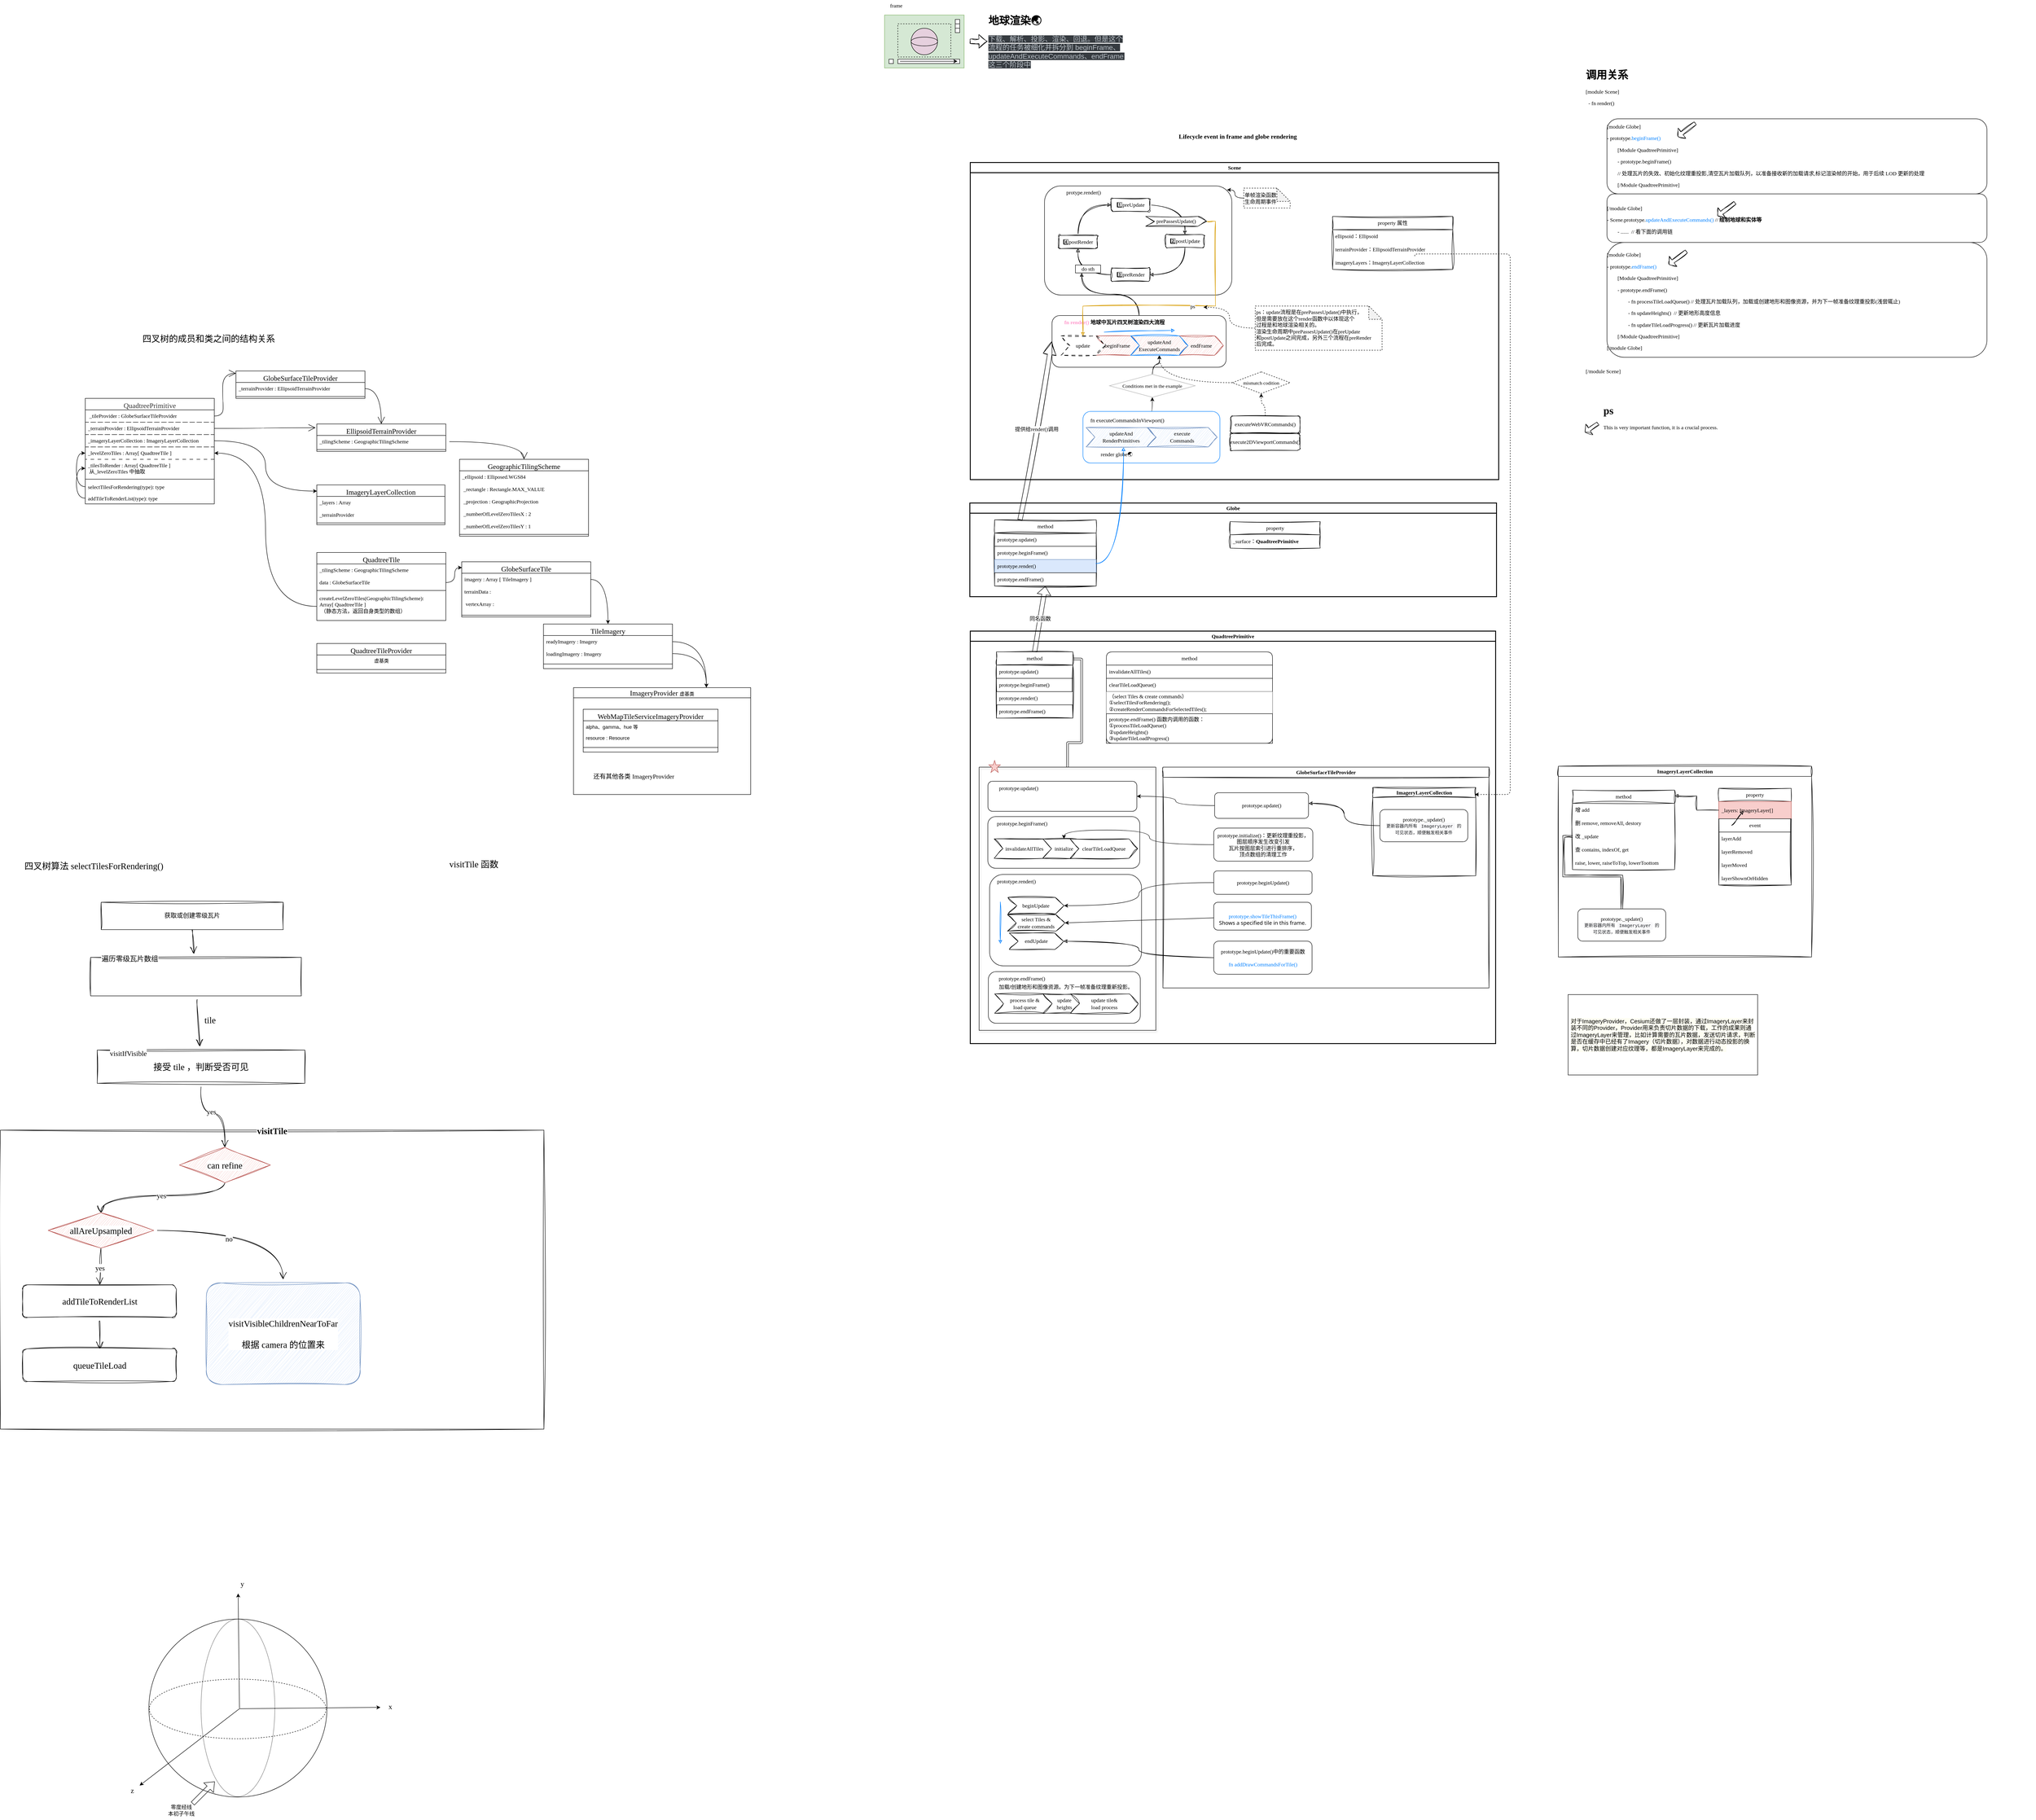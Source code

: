 <mxfile version="24.6.4" type="device">
  <diagram name="Page-1" id="13e1069c-82ec-6db2-03f1-153e76fe0fe0">
    <mxGraphModel dx="4795" dy="-88" grid="0" gridSize="10" guides="1" tooltips="1" connect="1" arrows="1" fold="1" page="0" pageScale="1" pageWidth="1100" pageHeight="850" background="none" math="0" shadow="0">
      <root>
        <mxCell id="0" />
        <mxCell id="1" parent="0" />
        <mxCell id="g6Qr0spAuCnk98Qtqvo6-8" value="" style="rounded=1;whiteSpace=wrap;html=1;align=center;verticalAlign=middle;fontFamily=Comic Sans MS;fontSize=12;fontColor=default;labelBackgroundColor=none;fillColor=none;gradientColor=none;" parent="1" vertex="1">
          <mxGeometry x="100" y="1100" width="860" height="170" as="geometry" />
        </mxCell>
        <mxCell id="g6Qr0spAuCnk98Qtqvo6-9" value="" style="rounded=1;whiteSpace=wrap;html=1;align=center;verticalAlign=middle;fontFamily=Comic Sans MS;fontSize=12;fontColor=default;labelBackgroundColor=none;fillColor=none;gradientColor=none;" parent="1" vertex="1">
          <mxGeometry x="100" y="1380" width="860" height="260" as="geometry" />
        </mxCell>
        <mxCell id="g6Qr0spAuCnk98Qtqvo6-10" value="" style="rounded=1;whiteSpace=wrap;html=1;align=center;verticalAlign=middle;fontFamily=Comic Sans MS;fontSize=12;fontColor=default;labelBackgroundColor=none;fillColor=none;gradientColor=none;" parent="1" vertex="1">
          <mxGeometry x="100" y="1270" width="860" height="110" as="geometry" />
        </mxCell>
        <mxCell id="g6Qr0spAuCnk98Qtqvo6-7" value="&lt;h1 style=&quot;margin-top: 0px;&quot;&gt;调用关系&lt;/h1&gt;&lt;p&gt;[module Scene]&lt;/p&gt;&lt;p&gt;&lt;span style=&quot;white-space: normal;&quot;&gt;&amp;nbsp; - fn render()&lt;/span&gt;&lt;/p&gt;&lt;p&gt;&lt;span style=&quot;white-space: normal;&quot;&gt;&lt;span style=&quot;white-space: pre;&quot;&gt;&#x9;&lt;/span&gt;&lt;span style=&quot;white-space: pre;&quot;&gt;&#x9;&lt;/span&gt;&lt;br&gt;&lt;/span&gt;&lt;/p&gt;&lt;p&gt;&lt;span style=&quot;white-space: normal;&quot;&gt;&lt;span style=&quot;white-space:pre&quot;&gt;&#x9;&#x9;&lt;/span&gt;[module Globe]&lt;/span&gt;&lt;/p&gt;&lt;p&gt;&lt;span style=&quot;white-space: normal;&quot;&gt;&lt;span style=&quot;white-space:pre&quot;&gt;&#x9;&#x9;&lt;/span&gt;- prototype.&lt;font color=&quot;#007fff&quot;&gt;beginFrame()&lt;/font&gt;&lt;/span&gt;&lt;/p&gt;&lt;p&gt;&lt;span style=&quot;white-space: normal;&quot;&gt;&lt;span style=&quot;white-space:pre&quot;&gt;&#x9;&#x9;&#x9;&lt;/span&gt;[Module QuadtreePrimitive]&lt;/span&gt;&lt;/p&gt;&lt;p&gt;&lt;span style=&quot;white-space: normal;&quot;&gt;&lt;span style=&quot;white-space:pre&quot;&gt;&#x9;&#x9;&#x9;&lt;/span&gt;-&amp;nbsp;&lt;/span&gt;prototype.&lt;span style=&quot;white-space: normal;&quot;&gt;beginFrame()&amp;nbsp;&lt;/span&gt;&lt;/p&gt;&lt;p&gt;&lt;span style=&quot;white-space: normal;&quot;&gt;&lt;span style=&quot;white-space: pre;&quot;&gt;&#x9;&lt;/span&gt;&lt;span style=&quot;white-space: pre;&quot;&gt;&#x9;&lt;/span&gt;&lt;span style=&quot;white-space: pre;&quot;&gt;&#x9;&lt;/span&gt;// 处理瓦片的失效、初始化纹理重投影,清空瓦片加载队列，以准备接收新的加载请求,标记渲染帧的开始，用于后续 LOD 更新的处理&lt;/span&gt;&lt;/p&gt;&lt;p&gt;&lt;span style=&quot;white-space: normal;&quot;&gt;&lt;span style=&quot;white-space:pre&quot;&gt;&#x9;&#x9;&#x9;&lt;/span&gt;[/Module QuadtreePrimitive]&lt;/span&gt;&lt;/p&gt;&lt;p&gt;&lt;span style=&quot;white-space: normal;&quot;&gt;&lt;br&gt;&lt;/span&gt;&lt;/p&gt;&lt;p&gt;&lt;span style=&quot;white-space: normal;&quot;&gt;&lt;span style=&quot;white-space:pre&quot;&gt;&#x9;&#x9;&lt;/span&gt;[/module Globe]&lt;/span&gt;&lt;span style=&quot;background-color: initial; white-space: pre;&quot;&gt;&#x9;&lt;/span&gt;&lt;span style=&quot;background-color: initial; white-space: pre;&quot;&gt;&#x9;&lt;/span&gt;&lt;/p&gt;&lt;p&gt;&lt;span style=&quot;white-space: normal;&quot;&gt;&lt;span style=&quot;white-space:pre&quot;&gt;&#x9;&#x9;&lt;/span&gt;- Scene.prototype.&lt;font color=&quot;#007fff&quot;&gt;updateAndExecuteCommands()&lt;/font&gt; // &lt;b&gt;绘制地球和实体等&lt;/b&gt;&lt;/span&gt;&lt;/p&gt;&lt;p&gt;&lt;span style=&quot;white-space: normal;&quot;&gt;&lt;span style=&quot;white-space:pre&quot;&gt;&#x9;&#x9;&#x9;&lt;/span&gt;- ......&amp;nbsp; // 看下面的调用链&lt;/span&gt;&lt;/p&gt;&lt;p&gt;&lt;span style=&quot;white-space: normal;&quot;&gt;&lt;span style=&quot;white-space: pre;&quot;&gt;&#x9;&lt;/span&gt;&lt;span style=&quot;white-space: pre;&quot;&gt;&#x9;&lt;/span&gt;&lt;br&gt;&lt;/span&gt;&lt;/p&gt;&lt;p&gt;&lt;span style=&quot;white-space: normal;&quot;&gt;&lt;span style=&quot;white-space:pre&quot;&gt;&#x9;&#x9;&lt;/span&gt;[module Globe]&lt;/span&gt;&lt;/p&gt;&lt;p&gt;&lt;span style=&quot;white-space: normal;&quot;&gt;&lt;span style=&quot;white-space:pre&quot;&gt;&#x9;&#x9;&lt;/span&gt;-&amp;nbsp;&lt;/span&gt;prototype.&lt;span style=&quot;white-space: normal;&quot;&gt;&lt;font color=&quot;#007fff&quot;&gt;endFrame()&lt;/font&gt;&lt;/span&gt;&lt;/p&gt;&lt;p&gt;&lt;span style=&quot;white-space: normal;&quot;&gt;&lt;span style=&quot;white-space:pre&quot;&gt;&#x9;&#x9;&#x9;&lt;/span&gt;[Module QuadtreePrimitive]&lt;/span&gt;&lt;/p&gt;&lt;p&gt;&lt;span style=&quot;white-space: normal;&quot;&gt;&lt;span style=&quot;white-space:pre&quot;&gt;&#x9;&#x9;&#x9;&lt;/span&gt;-&amp;nbsp;&lt;/span&gt;prototype.&lt;span style=&quot;white-space: normal;&quot;&gt;endFrame()&lt;/span&gt;&lt;/p&gt;&lt;p&gt;&lt;span style=&quot;white-space: normal;&quot;&gt;&lt;span style=&quot;white-space:pre&quot;&gt;&#x9;&#x9;&#x9;&#x9;&lt;/span&gt;- fn processTileLoadQueue() // 处理瓦片加载队列，加载或创建地形和图像资源，并为下一帧准备纹理重投影(浅尝辄止)&lt;/span&gt;&lt;/p&gt;&lt;p&gt;&lt;span style=&quot;white-space: normal;&quot;&gt;&lt;span style=&quot;white-space:pre&quot;&gt;&#x9;&#x9;&#x9;&#x9;&lt;/span&gt;- fn updateHeights()&amp;nbsp; // 更新地形高度信息&lt;/span&gt;&lt;/p&gt;&lt;p&gt;&lt;span style=&quot;white-space: normal;&quot;&gt;&lt;span style=&quot;white-space:pre&quot;&gt;&#x9;&#x9;&#x9;&#x9;&lt;/span&gt;- fn updateTileLoadProgress() // 更新瓦片加载进度&lt;/span&gt;&lt;/p&gt;&lt;p&gt;&lt;span style=&quot;white-space: normal;&quot;&gt;&lt;span style=&quot;white-space:pre&quot;&gt;&#x9;&#x9;&#x9;&lt;/span&gt;[/Module QuadtreePrimitive]&lt;/span&gt;&lt;/p&gt;&lt;p&gt;&lt;span style=&quot;white-space: normal;&quot;&gt;&lt;span style=&quot;white-space:pre&quot;&gt;&#x9;&#x9;&lt;/span&gt;[/module Globe]&lt;/span&gt;&lt;/p&gt;&lt;p&gt;&lt;br&gt;&lt;/p&gt;&lt;p&gt;[/module Scene]&lt;/p&gt;" style="text;html=1;whiteSpace=wrap;overflow=hidden;rounded=0;fontFamily=Comic Sans MS;fontSize=12;fontColor=default;labelBackgroundColor=none;" parent="1" vertex="1">
          <mxGeometry x="50" y="980" width="1020" height="710" as="geometry" />
        </mxCell>
        <mxCell id="g6Qr0spAuCnk98Qtqvo6-12" value="" style="shape=flexArrow;endArrow=classic;html=1;rounded=0;sketch=1;hachureGap=4;jiggle=2;curveFitting=1;fontFamily=Comic Sans MS;fontSource=https%3A%2F%2Ffonts.googleapis.com%2Fcss%3Ffamily%3DArchitects%2BDaughter;fontSize=12;fontColor=default;labelBackgroundColor=none;width=8;endSize=3.53;" parent="1" edge="1">
          <mxGeometry width="50" height="50" relative="1" as="geometry">
            <mxPoint x="300" y="1110" as="sourcePoint" />
            <mxPoint x="260" y="1140" as="targetPoint" />
          </mxGeometry>
        </mxCell>
        <mxCell id="g6Qr0spAuCnk98Qtqvo6-13" value="" style="shape=flexArrow;endArrow=classic;html=1;rounded=0;sketch=1;hachureGap=4;jiggle=2;curveFitting=1;fontFamily=Comic Sans MS;fontSource=https%3A%2F%2Ffonts.googleapis.com%2Fcss%3Ffamily%3DArchitects%2BDaughter;fontSize=12;fontColor=default;labelBackgroundColor=none;width=8;endSize=3.53;" parent="1" edge="1">
          <mxGeometry width="50" height="50" relative="1" as="geometry">
            <mxPoint x="390" y="1290" as="sourcePoint" />
            <mxPoint x="350" y="1320" as="targetPoint" />
          </mxGeometry>
        </mxCell>
        <mxCell id="g6Qr0spAuCnk98Qtqvo6-14" value="" style="shape=flexArrow;endArrow=classic;html=1;rounded=0;sketch=1;hachureGap=4;jiggle=2;curveFitting=1;fontFamily=Comic Sans MS;fontSource=https%3A%2F%2Ffonts.googleapis.com%2Fcss%3Ffamily%3DArchitects%2BDaughter;fontSize=12;fontColor=default;labelBackgroundColor=none;width=8;endSize=3.53;" parent="1" edge="1">
          <mxGeometry width="50" height="50" relative="1" as="geometry">
            <mxPoint x="280" y="1400" as="sourcePoint" />
            <mxPoint x="240" y="1430" as="targetPoint" />
          </mxGeometry>
        </mxCell>
        <mxCell id="g6Qr0spAuCnk98Qtqvo6-15" value="" style="shape=flexArrow;endArrow=classic;html=1;rounded=0;sketch=1;hachureGap=4;jiggle=2;curveFitting=1;fontFamily=Comic Sans MS;fontSource=https%3A%2F%2Ffonts.googleapis.com%2Fcss%3Ffamily%3DArchitects%2BDaughter;fontSize=12;fontColor=default;labelBackgroundColor=none;width=8;endSize=3.53;" parent="1" edge="1">
          <mxGeometry width="50" height="50" relative="1" as="geometry">
            <mxPoint x="80" y="1790" as="sourcePoint" />
            <mxPoint x="50" y="1810" as="targetPoint" />
          </mxGeometry>
        </mxCell>
        <mxCell id="g6Qr0spAuCnk98Qtqvo6-16" value="&lt;h1 style=&quot;margin-top: 0px;&quot;&gt;ps&lt;/h1&gt;&lt;p&gt;This is very important function, it is a crucial process.&lt;/p&gt;" style="text;html=1;whiteSpace=wrap;overflow=hidden;rounded=0;fontFamily=Comic Sans MS;fontSize=12;fontColor=default;labelBackgroundColor=none;" parent="1" vertex="1">
          <mxGeometry x="90" y="1740" width="880" height="170" as="geometry" />
        </mxCell>
        <mxCell id="WggVi8UvWHG0Bu3KGBCK-31" value="&lt;font style=&quot;font-size: 14px;&quot;&gt;&lt;b&gt;Lifecycle event in frame and globe rendering&lt;/b&gt;&lt;/font&gt;" style="text;html=1;align=center;verticalAlign=middle;resizable=0;points=[];autosize=1;strokeColor=none;fillColor=none;fontFamily=Comic Sans MS;fontSize=12;fontColor=default;" parent="1" vertex="1">
          <mxGeometry x="-901" y="1126" width="330" height="30" as="geometry" />
        </mxCell>
        <mxCell id="WggVi8UvWHG0Bu3KGBCK-32" value="" style="group" parent="1" vertex="1" connectable="0">
          <mxGeometry x="-1535" y="865" width="180" height="120" as="geometry" />
        </mxCell>
        <mxCell id="WggVi8UvWHG0Bu3KGBCK-33" value="" style="group;fillColor=#d5e8d4;strokeColor=#82b366;container=0;rounded=0;hachureGap=4;align=center;verticalAlign=middle;fontFamily=Comic Sans MS;fontSize=12;fontColor=default;" parent="WggVi8UvWHG0Bu3KGBCK-32" vertex="1" connectable="0">
          <mxGeometry width="180" height="120" as="geometry" />
        </mxCell>
        <mxCell id="WggVi8UvWHG0Bu3KGBCK-34" value="" style="rounded=0;whiteSpace=wrap;html=1;container=0;fillColor=#d5e8d4;strokeColor=#82b366;hachureGap=4;align=center;verticalAlign=middle;fontFamily=Comic Sans MS;fontSize=12;fontColor=default;" parent="WggVi8UvWHG0Bu3KGBCK-32" vertex="1">
          <mxGeometry width="180" height="120" as="geometry" />
        </mxCell>
        <mxCell id="WggVi8UvWHG0Bu3KGBCK-35" value="" style="ellipse;whiteSpace=wrap;html=1;aspect=fixed;container=0;rounded=0;hachureGap=4;strokeColor=default;align=center;verticalAlign=middle;fontFamily=Comic Sans MS;fontSize=12;fontColor=default;fillColor=#E6D0DE;" parent="WggVi8UvWHG0Bu3KGBCK-32" vertex="1">
          <mxGeometry x="60" y="30" width="60" height="60" as="geometry" />
        </mxCell>
        <mxCell id="WggVi8UvWHG0Bu3KGBCK-36" value="" style="rounded=0;whiteSpace=wrap;html=1;container=0;hachureGap=4;strokeColor=default;align=center;verticalAlign=middle;fontFamily=Comic Sans MS;fontSize=12;fontColor=default;fillColor=default;" parent="WggVi8UvWHG0Bu3KGBCK-32" vertex="1">
          <mxGeometry x="10" y="100" width="10" height="10" as="geometry" />
        </mxCell>
        <mxCell id="WggVi8UvWHG0Bu3KGBCK-37" value="" style="rounded=0;whiteSpace=wrap;html=1;container=0;hachureGap=4;strokeColor=default;align=center;verticalAlign=middle;fontFamily=Comic Sans MS;fontSize=12;fontColor=default;fillColor=default;" parent="WggVi8UvWHG0Bu3KGBCK-32" vertex="1">
          <mxGeometry x="30" y="100" width="140" height="10" as="geometry" />
        </mxCell>
        <mxCell id="WggVi8UvWHG0Bu3KGBCK-38" value="" style="rounded=0;whiteSpace=wrap;html=1;container=0;hachureGap=4;strokeColor=default;align=center;verticalAlign=middle;fontFamily=Comic Sans MS;fontSize=12;fontColor=default;fillColor=default;" parent="WggVi8UvWHG0Bu3KGBCK-32" vertex="1">
          <mxGeometry x="160" y="10" width="10" height="10" as="geometry" />
        </mxCell>
        <mxCell id="WggVi8UvWHG0Bu3KGBCK-39" value="" style="rounded=0;whiteSpace=wrap;html=1;container=0;hachureGap=4;strokeColor=default;align=center;verticalAlign=middle;fontFamily=Comic Sans MS;fontSize=12;fontColor=default;fillColor=default;" parent="WggVi8UvWHG0Bu3KGBCK-32" vertex="1">
          <mxGeometry x="160" y="20" width="10" height="10" as="geometry" />
        </mxCell>
        <mxCell id="WggVi8UvWHG0Bu3KGBCK-40" value="" style="rounded=0;whiteSpace=wrap;html=1;container=0;hachureGap=4;strokeColor=default;align=center;verticalAlign=middle;fontFamily=Comic Sans MS;fontSize=12;fontColor=default;fillColor=default;" parent="WggVi8UvWHG0Bu3KGBCK-32" vertex="1">
          <mxGeometry x="160" y="30" width="10" height="10" as="geometry" />
        </mxCell>
        <mxCell id="WggVi8UvWHG0Bu3KGBCK-41" value="" style="rounded=0;whiteSpace=wrap;html=1;fillColor=none;dashed=1;container=0;hachureGap=4;strokeColor=default;align=center;verticalAlign=middle;fontFamily=Comic Sans MS;fontSize=12;fontColor=default;" parent="WggVi8UvWHG0Bu3KGBCK-32" vertex="1">
          <mxGeometry x="30" y="20" width="120" height="75" as="geometry" />
        </mxCell>
        <mxCell id="WggVi8UvWHG0Bu3KGBCK-42" value="" style="endArrow=classic;html=1;rounded=0;hachureGap=4;fontFamily=Comic Sans MS;fontSource=https%3A%2F%2Ffonts.googleapis.com%2Fcss%3Ffamily%3DArchitects%2BDaughter;fontSize=12;fontColor=default;" parent="WggVi8UvWHG0Bu3KGBCK-32" edge="1">
          <mxGeometry width="50" height="50" relative="1" as="geometry">
            <mxPoint x="35" y="104.71" as="sourcePoint" />
            <mxPoint x="165" y="104.71" as="targetPoint" />
          </mxGeometry>
        </mxCell>
        <mxCell id="WggVi8UvWHG0Bu3KGBCK-43" value="" style="ellipse;whiteSpace=wrap;html=1;container=0;rounded=0;hachureGap=4;strokeColor=default;align=center;verticalAlign=middle;fontFamily=Comic Sans MS;fontSize=12;fontColor=default;fillColor=#E6D0DE;" parent="WggVi8UvWHG0Bu3KGBCK-32" vertex="1">
          <mxGeometry x="60" y="50" width="60" height="20" as="geometry" />
        </mxCell>
        <mxCell id="WggVi8UvWHG0Bu3KGBCK-44" value="" style="shape=flexArrow;endArrow=classic;html=1;rounded=0;sketch=1;hachureGap=4;jiggle=2;curveFitting=1;fontFamily=Comic Sans MS;fontSource=https%3A%2F%2Ffonts.googleapis.com%2Fcss%3Ffamily%3DArchitects%2BDaughter;fontSize=12;fontColor=default;" parent="1" edge="1">
          <mxGeometry width="50" height="50" relative="1" as="geometry">
            <mxPoint x="-1342" y="924.66" as="sourcePoint" />
            <mxPoint x="-1302" y="924.66" as="targetPoint" />
          </mxGeometry>
        </mxCell>
        <mxCell id="WggVi8UvWHG0Bu3KGBCK-53" value="frame" style="text;html=1;align=center;verticalAlign=middle;resizable=0;points=[];autosize=1;strokeColor=none;fillColor=none;fontFamily=Comic Sans MS;fontSize=12;fontColor=default;labelBackgroundColor=none;" parent="1" vertex="1">
          <mxGeometry x="-1535" y="831" width="52" height="26" as="geometry" />
        </mxCell>
        <mxCell id="WggVi8UvWHG0Bu3KGBCK-57" value="&lt;h1 style=&quot;margin-top: 0px;&quot;&gt;地球渲染🌏&lt;/h1&gt;&lt;p&gt;&lt;span style=&quot;color: rgb(184, 191, 198); font-family: JetBrainsMono-Medium, Helvetica, Arial, &amp;quot;Segoe UI Emoji&amp;quot;, sans-serif; font-size: 16px; orphans: 4; white-space-collapse: preserve; background-color: rgb(54, 59, 64);&quot;&gt;下载、解析、投影、渲染、回退。但是这个流程的任务被细化并拆分到 beginFrame、updateAndExecuteCommands、endFrame 这三个阶段中&lt;/span&gt;&lt;br&gt;&lt;/p&gt;" style="text;html=1;whiteSpace=wrap;overflow=hidden;rounded=0;fontFamily=Architects Daughter;fontSource=https%3A%2F%2Ffonts.googleapis.com%2Fcss%3Ffamily%3DArchitects%2BDaughter;" parent="1" vertex="1">
          <mxGeometry x="-1302" y="858" width="310" height="150" as="geometry" />
        </mxCell>
        <mxCell id="DdBDHRNDh4QRJktBrmLc-33" value="QuadtreePrimitive" style="swimlane;whiteSpace=wrap;html=1;rounded=0;align=center;verticalAlign=middle;fontFamily=Comic Sans MS;fontSize=12;fontColor=default;fillColor=none;gradientColor=none;strokeWidth=2;" parent="1" vertex="1">
          <mxGeometry x="-1341" y="2260" width="1189" height="934" as="geometry">
            <mxRectangle x="-826" y="2215" width="139" height="26" as="alternateBounds" />
          </mxGeometry>
        </mxCell>
        <mxCell id="DdBDHRNDh4QRJktBrmLc-34" value="GlobeSurfaceTileProvider" style="swimlane;whiteSpace=wrap;html=1;rounded=0;align=center;verticalAlign=middle;fontFamily=Comic Sans MS;fontSize=12;fontColor=default;fillColor=none;gradientColor=none;sketch=1;curveFitting=1;jiggle=2;" parent="DdBDHRNDh4QRJktBrmLc-33" vertex="1">
          <mxGeometry x="436" y="308" width="738" height="500" as="geometry">
            <mxRectangle x="46" y="234" width="180" height="26" as="alternateBounds" />
          </mxGeometry>
        </mxCell>
        <mxCell id="DdBDHRNDh4QRJktBrmLc-31" value="&lt;div&gt;&lt;span style=&quot;text-wrap: nowrap;&quot;&gt;🌟&lt;/span&gt;&lt;/div&gt;&lt;font color=&quot;#007fff&quot;&gt;&lt;span style=&quot;text-wrap: nowrap;&quot;&gt;prototype.&lt;/span&gt;showTileThisFrame()&lt;/font&gt;&lt;div&gt;&lt;span style=&quot;font-family: &amp;quot;Source Sans Pro&amp;quot;, &amp;quot;Segoe UI&amp;quot;, Arial, Geneva, sans-serif; text-align: start;&quot;&gt;Shows a specified tile in this frame.&lt;/span&gt;&lt;br&gt;&lt;/div&gt;" style="rounded=1;whiteSpace=wrap;html=1;align=center;verticalAlign=middle;fontFamily=Comic Sans MS;fontSize=12;fontColor=default;fillColor=none;gradientColor=none;" parent="DdBDHRNDh4QRJktBrmLc-34" vertex="1">
          <mxGeometry x="115" y="306" width="221" height="63" as="geometry" />
        </mxCell>
        <mxCell id="DdBDHRNDh4QRJktBrmLc-36" value="&lt;div&gt;&lt;span style=&quot;text-wrap: nowrap;&quot;&gt;prototype.&lt;/span&gt;beginUpdate&lt;span style=&quot;text-wrap: nowrap;&quot;&gt;()中的重要函数&lt;/span&gt;&lt;span style=&quot;text-wrap: nowrap;&quot;&gt;&lt;br&gt;&lt;/span&gt;&lt;/div&gt;&lt;div&gt;&lt;span style=&quot;text-wrap: nowrap;&quot;&gt;🌟&lt;/span&gt;&lt;/div&gt;&lt;font color=&quot;#007fff&quot;&gt;&lt;span style=&quot;text-wrap: nowrap;&quot;&gt;fn &lt;/span&gt;addDrawCommandsForTile()&lt;/font&gt;" style="rounded=1;whiteSpace=wrap;html=1;align=center;verticalAlign=middle;fontFamily=Comic Sans MS;fontSize=12;fontColor=default;fillColor=none;gradientColor=none;" parent="DdBDHRNDh4QRJktBrmLc-34" vertex="1">
          <mxGeometry x="115" y="394" width="222.5" height="75" as="geometry" />
        </mxCell>
        <mxCell id="DdBDHRNDh4QRJktBrmLc-67" value="&lt;div&gt;&lt;span style=&quot;text-wrap: nowrap;&quot;&gt;prototype.update()&lt;/span&gt;&lt;br&gt;&lt;/div&gt;" style="rounded=1;whiteSpace=wrap;html=1;align=center;verticalAlign=middle;fontFamily=Comic Sans MS;fontSize=12;fontColor=default;fillColor=none;gradientColor=none;" parent="DdBDHRNDh4QRJktBrmLc-34" vertex="1">
          <mxGeometry x="117" y="58" width="212.5" height="58" as="geometry" />
        </mxCell>
        <mxCell id="DdBDHRNDh4QRJktBrmLc-71" value="ImageryLayerCollection" style="swimlane;whiteSpace=wrap;html=1;rounded=0;align=center;verticalAlign=middle;fontFamily=Comic Sans MS;fontSize=12;fontColor=default;fillColor=none;gradientColor=none;sketch=1;curveFitting=1;jiggle=2;" parent="DdBDHRNDh4QRJktBrmLc-34" vertex="1">
          <mxGeometry x="475" y="46" width="233" height="200" as="geometry" />
        </mxCell>
        <mxCell id="DdBDHRNDh4QRJktBrmLc-78" value="&lt;div&gt;&lt;span style=&quot;text-wrap: nowrap;&quot;&gt;prototype._update()&lt;/span&gt;&lt;br&gt;&lt;/div&gt;&lt;div&gt;&lt;font style=&quot;font-size: 10px;&quot;&gt;&lt;span style=&quot;color: rgb(25, 27, 31); font-family: -apple-system, BlinkMacSystemFont, &amp;quot;Helvetica Neue&amp;quot;, &amp;quot;PingFang SC&amp;quot;, &amp;quot;Microsoft YaHei&amp;quot;, &amp;quot;Source Han Sans SC&amp;quot;, &amp;quot;Noto Sans CJK SC&amp;quot;, &amp;quot;WenQuanYi Micro Hei&amp;quot;, sans-serif; text-align: start;&quot;&gt;更新容器内所有&amp;nbsp;&lt;/span&gt;&lt;code style=&quot;background-color: rgb(248, 248, 250); border-radius: 3px; font-family: Menlo, Monaco, Consolas, &amp;quot;Andale Mono&amp;quot;, &amp;quot;lucida console&amp;quot;, &amp;quot;Courier New&amp;quot;, monospace; margin: 0px 2px; padding: 3px 4px; color: rgb(25, 27, 31); text-align: start;&quot;&gt;ImageryLayer&lt;/code&gt;&lt;span style=&quot;color: rgb(25, 27, 31); font-family: -apple-system, BlinkMacSystemFont, &amp;quot;Helvetica Neue&amp;quot;, &amp;quot;PingFang SC&amp;quot;, &amp;quot;Microsoft YaHei&amp;quot;, &amp;quot;Source Han Sans SC&amp;quot;, &amp;quot;Noto Sans CJK SC&amp;quot;, &amp;quot;WenQuanYi Micro Hei&amp;quot;, sans-serif; text-align: start;&quot;&gt;&amp;nbsp;的&lt;/span&gt;&lt;/font&gt;&lt;/div&gt;&lt;div&gt;&lt;font style=&quot;font-size: 10px;&quot;&gt;&lt;span style=&quot;color: rgb(25, 27, 31); font-family: -apple-system, BlinkMacSystemFont, &amp;quot;Helvetica Neue&amp;quot;, &amp;quot;PingFang SC&amp;quot;, &amp;quot;Microsoft YaHei&amp;quot;, &amp;quot;Source Han Sans SC&amp;quot;, &amp;quot;Noto Sans CJK SC&amp;quot;, &amp;quot;WenQuanYi Micro Hei&amp;quot;, sans-serif; text-align: start;&quot;&gt;可见状态，顺便触发相关事件&lt;/span&gt;&lt;/font&gt;&lt;span style=&quot;text-wrap: nowrap;&quot;&gt;&lt;br&gt;&lt;/span&gt;&lt;/div&gt;" style="rounded=1;whiteSpace=wrap;html=1;align=center;verticalAlign=middle;fontFamily=Comic Sans MS;fontSize=12;fontColor=default;fillColor=none;gradientColor=none;" parent="DdBDHRNDh4QRJktBrmLc-71" vertex="1">
          <mxGeometry x="16" y="50" width="199" height="73" as="geometry" />
        </mxCell>
        <mxCell id="DdBDHRNDh4QRJktBrmLc-79" style="edgeStyle=orthogonalEdgeStyle;rounded=0;sketch=1;hachureGap=4;jiggle=2;curveFitting=1;orthogonalLoop=1;jettySize=auto;html=1;entryX=1.002;entryY=0.413;entryDx=0;entryDy=0;entryPerimeter=0;fontFamily=Comic Sans MS;fontSource=https%3A%2F%2Ffonts.googleapis.com%2Fcss%3Ffamily%3DArchitects%2BDaughter;fontSize=12;fontColor=default;curved=1;" parent="DdBDHRNDh4QRJktBrmLc-34" source="DdBDHRNDh4QRJktBrmLc-78" target="DdBDHRNDh4QRJktBrmLc-67" edge="1">
          <mxGeometry relative="1" as="geometry" />
        </mxCell>
        <mxCell id="DdBDHRNDh4QRJktBrmLc-147" value="&lt;div&gt;&lt;span style=&quot;background-color: initial; text-wrap: nowrap;&quot;&gt;prototype.initialize()：&lt;/span&gt;&lt;span style=&quot;text-wrap: nowrap;&quot;&gt;更新纹理重投影，&lt;/span&gt;&lt;/div&gt;&lt;div&gt;&lt;span style=&quot;text-wrap: nowrap;&quot;&gt;图层顺序发生改变引发&lt;/span&gt;&lt;/div&gt;&lt;div&gt;&lt;span style=&quot;text-wrap: nowrap;&quot;&gt;瓦片按图层索引进行重排序，&lt;/span&gt;&lt;/div&gt;&lt;div&gt;&lt;span style=&quot;text-wrap: nowrap;&quot;&gt;顶点数组的清理工作&lt;/span&gt;&lt;br&gt;&lt;/div&gt;" style="rounded=1;whiteSpace=wrap;html=1;align=center;verticalAlign=middle;fontFamily=Comic Sans MS;fontSize=12;fontColor=default;fillColor=none;gradientColor=none;" parent="DdBDHRNDh4QRJktBrmLc-34" vertex="1">
          <mxGeometry x="115" y="138" width="224.25" height="75" as="geometry" />
        </mxCell>
        <mxCell id="DdBDHRNDh4QRJktBrmLc-157" value="&lt;div&gt;&lt;span style=&quot;text-wrap: nowrap;&quot;&gt;prototype.&lt;/span&gt;beginUpdate&lt;span style=&quot;text-wrap: nowrap;&quot;&gt;()&lt;/span&gt;&lt;br&gt;&lt;/div&gt;" style="rounded=1;whiteSpace=wrap;html=1;align=center;verticalAlign=middle;fontFamily=Comic Sans MS;fontSize=12;fontColor=default;fillColor=none;gradientColor=none;" parent="DdBDHRNDh4QRJktBrmLc-34" vertex="1">
          <mxGeometry x="115" y="235" width="222.5" height="53" as="geometry" />
        </mxCell>
        <mxCell id="DdBDHRNDh4QRJktBrmLc-128" value="method" style="swimlane;fontStyle=0;childLayout=stackLayout;horizontal=1;startSize=30;horizontalStack=0;resizeParent=1;resizeParentMax=0;resizeLast=0;collapsible=1;marginBottom=0;whiteSpace=wrap;html=1;rounded=0;align=center;verticalAlign=middle;fontFamily=Comic Sans MS;fontSize=12;fontColor=default;fillColor=none;gradientColor=none;swimlaneFillColor=none;sketch=1;curveFitting=1;jiggle=2;" parent="DdBDHRNDh4QRJktBrmLc-33" vertex="1">
          <mxGeometry x="59.12" y="47" width="173" height="150" as="geometry">
            <mxRectangle x="59.12" y="47" width="77" height="30" as="alternateBounds" />
          </mxGeometry>
        </mxCell>
        <mxCell id="DdBDHRNDh4QRJktBrmLc-129" value="&lt;span style=&quot;text-align: center; text-wrap: nowrap;&quot;&gt;prototype.update()&lt;/span&gt;" style="text;strokeColor=default;fillColor=none;align=left;verticalAlign=middle;spacingLeft=4;spacingRight=4;overflow=hidden;points=[[0,0.5],[1,0.5]];portConstraint=eastwest;rotatable=0;whiteSpace=wrap;html=1;fontFamily=Comic Sans MS;fontSize=12;fontColor=default;" parent="DdBDHRNDh4QRJktBrmLc-128" vertex="1">
          <mxGeometry y="30" width="173" height="30" as="geometry" />
        </mxCell>
        <mxCell id="DdBDHRNDh4QRJktBrmLc-130" value="&lt;span style=&quot;text-align: center; text-wrap: nowrap;&quot;&gt;prototype.beginFrame()&lt;/span&gt;" style="text;strokeColor=default;fillColor=none;align=left;verticalAlign=middle;spacingLeft=4;spacingRight=4;overflow=hidden;points=[[0,0.5],[1,0.5]];portConstraint=eastwest;rotatable=0;whiteSpace=wrap;html=1;fontFamily=Comic Sans MS;fontSize=12;fontColor=default;" parent="DdBDHRNDh4QRJktBrmLc-128" vertex="1">
          <mxGeometry y="60" width="173" height="30" as="geometry" />
        </mxCell>
        <mxCell id="DdBDHRNDh4QRJktBrmLc-131" value="&lt;span style=&quot;text-align: center; text-wrap: nowrap;&quot;&gt;prototype.render()&lt;/span&gt;" style="text;strokeColor=default;fillColor=default;align=left;verticalAlign=middle;spacingLeft=4;spacingRight=4;overflow=hidden;points=[[0,0.5],[1,0.5]];portConstraint=eastwest;rotatable=0;whiteSpace=wrap;html=1;fontFamily=Comic Sans MS;fontSize=12;fontColor=default;" parent="DdBDHRNDh4QRJktBrmLc-128" vertex="1">
          <mxGeometry y="90" width="173" height="30" as="geometry" />
        </mxCell>
        <mxCell id="DdBDHRNDh4QRJktBrmLc-132" value="&lt;span style=&quot;text-align: center; text-wrap: nowrap;&quot;&gt;prototype.endFrame()&lt;/span&gt;" style="text;strokeColor=default;fillColor=none;align=left;verticalAlign=middle;spacingLeft=4;spacingRight=4;overflow=hidden;points=[[0,0.5],[1,0.5]];portConstraint=eastwest;rotatable=0;whiteSpace=wrap;html=1;fontFamily=Comic Sans MS;fontSize=12;fontColor=default;" parent="DdBDHRNDh4QRJktBrmLc-128" vertex="1">
          <mxGeometry y="120" width="173" height="30" as="geometry" />
        </mxCell>
        <mxCell id="DdBDHRNDh4QRJktBrmLc-138" value="" style="swimlane;startSize=0;rounded=0;align=center;verticalAlign=middle;fontFamily=Comic Sans MS;fontSize=12;fillColor=#f5f5f5;strokeColor=#000000;fontColor=#333333;shadow=1;" parent="DdBDHRNDh4QRJktBrmLc-33" vertex="1">
          <mxGeometry x="20" y="308" width="400" height="596" as="geometry">
            <mxRectangle x="20" y="308" width="50" height="44" as="alternateBounds" />
          </mxGeometry>
        </mxCell>
        <mxCell id="DdBDHRNDh4QRJktBrmLc-65" value="" style="group" parent="DdBDHRNDh4QRJktBrmLc-138" vertex="1" connectable="0">
          <mxGeometry x="22" y="243" width="345.62" height="207" as="geometry" />
        </mxCell>
        <mxCell id="DdBDHRNDh4QRJktBrmLc-25" value="" style="rounded=1;whiteSpace=wrap;html=1;align=center;verticalAlign=middle;fontFamily=Comic Sans MS;fontSize=12;fontColor=default;labelBackgroundColor=none;fillColor=none;gradientColor=none;" parent="DdBDHRNDh4QRJktBrmLc-65" vertex="1">
          <mxGeometry x="1.75" width="343.87" height="207" as="geometry" />
        </mxCell>
        <mxCell id="DdBDHRNDh4QRJktBrmLc-26" value="prototype.render()" style="text;html=1;align=center;verticalAlign=middle;resizable=0;points=[];autosize=1;strokeColor=none;fillColor=none;fontFamily=Comic Sans MS;fontSize=12;fontColor=default;labelBackgroundColor=none;" parent="DdBDHRNDh4QRJktBrmLc-65" vertex="1">
          <mxGeometry y="2.545" width="123" height="26" as="geometry" />
        </mxCell>
        <mxCell id="DdBDHRNDh4QRJktBrmLc-27" value="&lt;font face=&quot;Comic Sans MS&quot;&gt;beginUpdate&lt;/font&gt;" style="shape=step;perimeter=stepPerimeter;whiteSpace=wrap;html=1;fixedSize=1;sketch=1;hachureGap=4;jiggle=2;curveFitting=1;fontFamily=Architects Daughter;fontSource=https%3A%2F%2Ffonts.googleapis.com%2Fcss%3Ffamily%3DArchitects%2BDaughter;" parent="DdBDHRNDh4QRJktBrmLc-65" vertex="1">
          <mxGeometry x="43.25" y="51.998" width="127" height="37.328" as="geometry" />
        </mxCell>
        <mxCell id="DdBDHRNDh4QRJktBrmLc-28" value="&lt;font face=&quot;Comic Sans MS&quot;&gt;select Tiles &amp;amp;&lt;/font&gt;&lt;div&gt;&lt;font face=&quot;Comic Sans MS&quot;&gt;create commands&lt;/font&gt;&lt;/div&gt;" style="shape=step;perimeter=stepPerimeter;whiteSpace=wrap;html=1;fixedSize=1;sketch=1;hachureGap=4;jiggle=2;curveFitting=1;fontFamily=Architects Daughter;fontSource=https%3A%2F%2Ffonts.googleapis.com%2Fcss%3Ffamily%3DArchitects%2BDaughter;" parent="DdBDHRNDh4QRJktBrmLc-65" vertex="1">
          <mxGeometry x="42" y="91.022" width="130" height="37.328" as="geometry" />
        </mxCell>
        <mxCell id="DdBDHRNDh4QRJktBrmLc-29" value="&lt;font face=&quot;Comic Sans MS&quot;&gt;endUpdate&lt;/font&gt;" style="shape=step;perimeter=stepPerimeter;whiteSpace=wrap;html=1;fixedSize=1;sketch=1;hachureGap=4;jiggle=2;curveFitting=1;fontFamily=Architects Daughter;fontSource=https%3A%2F%2Ffonts.googleapis.com%2Fcss%3Ffamily%3DArchitects%2BDaughter;" parent="DdBDHRNDh4QRJktBrmLc-65" vertex="1">
          <mxGeometry x="46.25" y="132.592" width="123" height="37.328" as="geometry" />
        </mxCell>
        <mxCell id="DdBDHRNDh4QRJktBrmLc-160" value="" style="endArrow=classic;html=1;rounded=0;sketch=1;hachureGap=4;jiggle=2;curveFitting=1;fontFamily=Comic Sans MS;fontSource=https%3A%2F%2Ffonts.googleapis.com%2Fcss%3Ffamily%3DArchitects%2BDaughter;fontSize=12;fontColor=default;strokeColor=#007FFF;" parent="DdBDHRNDh4QRJktBrmLc-65" edge="1">
          <mxGeometry width="50" height="50" relative="1" as="geometry">
            <mxPoint x="26" y="62.178" as="sourcePoint" />
            <mxPoint x="26" y="157.195" as="targetPoint" />
          </mxGeometry>
        </mxCell>
        <mxCell id="DdBDHRNDh4QRJktBrmLc-64" value="" style="group" parent="DdBDHRNDh4QRJktBrmLc-138" vertex="1" connectable="0">
          <mxGeometry x="27" y="32" width="330" height="68" as="geometry" />
        </mxCell>
        <mxCell id="DdBDHRNDh4QRJktBrmLc-59" value="" style="rounded=1;whiteSpace=wrap;html=1;align=center;verticalAlign=middle;fontFamily=Comic Sans MS;fontSize=12;fontColor=default;labelBackgroundColor=none;fillColor=none;gradientColor=none;" parent="DdBDHRNDh4QRJktBrmLc-64" vertex="1">
          <mxGeometry x="-7" width="337" height="68" as="geometry" />
        </mxCell>
        <mxCell id="DdBDHRNDh4QRJktBrmLc-60" value="prototype.update()" style="text;html=1;align=center;verticalAlign=middle;resizable=0;points=[];autosize=1;strokeColor=none;fillColor=none;fontFamily=Comic Sans MS;fontSize=12;fontColor=default;labelBackgroundColor=none;" parent="DdBDHRNDh4QRJktBrmLc-64" vertex="1">
          <mxGeometry y="3.009" width="123" height="26" as="geometry" />
        </mxCell>
        <mxCell id="DdBDHRNDh4QRJktBrmLc-121" value="" style="group" parent="DdBDHRNDh4QRJktBrmLc-138" vertex="1" connectable="0">
          <mxGeometry x="18" y="112" width="345.62" height="117" as="geometry" />
        </mxCell>
        <mxCell id="DdBDHRNDh4QRJktBrmLc-122" value="" style="rounded=1;whiteSpace=wrap;html=1;align=center;verticalAlign=middle;fontFamily=Comic Sans MS;fontSize=12;fontColor=default;labelBackgroundColor=none;fillColor=none;gradientColor=none;" parent="DdBDHRNDh4QRJktBrmLc-121" vertex="1">
          <mxGeometry x="1.75" width="343.87" height="117" as="geometry" />
        </mxCell>
        <mxCell id="DdBDHRNDh4QRJktBrmLc-123" value="prototype.beginFrame()" style="text;html=1;align=center;verticalAlign=middle;resizable=0;points=[];autosize=1;strokeColor=none;fillColor=none;fontFamily=Comic Sans MS;fontSize=12;fontColor=default;labelBackgroundColor=none;" parent="DdBDHRNDh4QRJktBrmLc-121" vertex="1">
          <mxGeometry x="4" y="3" width="150" height="26" as="geometry" />
        </mxCell>
        <mxCell id="DdBDHRNDh4QRJktBrmLc-124" value="&lt;span style=&quot;font-family: &amp;quot;Comic Sans MS&amp;quot;;&quot;&gt;invalidateAllTiles&lt;/span&gt;" style="shape=step;perimeter=stepPerimeter;whiteSpace=wrap;html=1;fixedSize=1;sketch=1;hachureGap=4;jiggle=2;curveFitting=1;fontFamily=Architects Daughter;fontSource=https%3A%2F%2Ffonts.googleapis.com%2Fcss%3Ffamily%3DArchitects%2BDaughter;" parent="DdBDHRNDh4QRJktBrmLc-121" vertex="1">
          <mxGeometry x="16" y="50.5" width="137" height="44" as="geometry" />
        </mxCell>
        <mxCell id="DdBDHRNDh4QRJktBrmLc-125" value="&lt;span style=&quot;font-family: &amp;quot;Comic Sans MS&amp;quot;;&quot;&gt;initialize&lt;/span&gt;" style="shape=step;perimeter=stepPerimeter;whiteSpace=wrap;html=1;fixedSize=1;sketch=1;hachureGap=4;jiggle=2;curveFitting=1;fontFamily=Architects Daughter;fontSource=https%3A%2F%2Ffonts.googleapis.com%2Fcss%3Ffamily%3DArchitects%2BDaughter;" parent="DdBDHRNDh4QRJktBrmLc-121" vertex="1">
          <mxGeometry x="126" y="50.5" width="96" height="44" as="geometry" />
        </mxCell>
        <mxCell id="DdBDHRNDh4QRJktBrmLc-126" value="&lt;font face=&quot;Comic Sans MS&quot;&gt;clearTileLoadQueue&lt;/font&gt;" style="shape=step;perimeter=stepPerimeter;whiteSpace=wrap;html=1;fixedSize=1;sketch=1;hachureGap=4;jiggle=2;curveFitting=1;fontFamily=Architects Daughter;fontSource=https%3A%2F%2Ffonts.googleapis.com%2Fcss%3Ffamily%3DArchitects%2BDaughter;" parent="DdBDHRNDh4QRJktBrmLc-121" vertex="1">
          <mxGeometry x="188" y="50.5" width="153" height="44" as="geometry" />
        </mxCell>
        <mxCell id="-RLIVuntruMLCiSFSI0e-10" value="" style="group" parent="DdBDHRNDh4QRJktBrmLc-138" vertex="1" connectable="0">
          <mxGeometry x="20.94" y="463" width="343.87" height="117" as="geometry" />
        </mxCell>
        <mxCell id="-RLIVuntruMLCiSFSI0e-2" value="" style="rounded=1;whiteSpace=wrap;html=1;align=center;verticalAlign=middle;fontFamily=Comic Sans MS;fontSize=12;fontColor=default;labelBackgroundColor=none;fillColor=none;gradientColor=none;" parent="-RLIVuntruMLCiSFSI0e-10" vertex="1">
          <mxGeometry width="343.87" height="117" as="geometry" />
        </mxCell>
        <mxCell id="-RLIVuntruMLCiSFSI0e-3" value="prototype.endFrame()&amp;nbsp;" style="text;html=1;align=center;verticalAlign=middle;resizable=0;points=[];autosize=1;strokeColor=none;fillColor=none;fontFamily=Comic Sans MS;fontSize=12;fontColor=default;labelBackgroundColor=none;" parent="-RLIVuntruMLCiSFSI0e-10" vertex="1">
          <mxGeometry x="5.25" y="3" width="144" height="26" as="geometry" />
        </mxCell>
        <mxCell id="-RLIVuntruMLCiSFSI0e-4" value="&lt;font face=&quot;Comic Sans MS&quot;&gt;process tile &amp;amp;&lt;/font&gt;&lt;div&gt;&lt;font face=&quot;Comic Sans MS&quot;&gt;load queue&lt;/font&gt;&lt;/div&gt;" style="shape=step;perimeter=stepPerimeter;whiteSpace=wrap;html=1;fixedSize=1;sketch=1;hachureGap=4;jiggle=2;curveFitting=1;fontFamily=Architects Daughter;fontSource=https%3A%2F%2Ffonts.googleapis.com%2Fcss%3Ffamily%3DArchitects%2BDaughter;" parent="-RLIVuntruMLCiSFSI0e-10" vertex="1">
          <mxGeometry x="14.25" y="50.5" width="137" height="44" as="geometry" />
        </mxCell>
        <mxCell id="-RLIVuntruMLCiSFSI0e-5" value="&lt;font face=&quot;Comic Sans MS&quot;&gt;update&lt;/font&gt;&lt;div&gt;&lt;font face=&quot;Comic Sans MS&quot;&gt;heights&lt;/font&gt;&lt;/div&gt;" style="shape=step;perimeter=stepPerimeter;whiteSpace=wrap;html=1;fixedSize=1;sketch=1;hachureGap=4;jiggle=2;curveFitting=1;fontFamily=Architects Daughter;fontSource=https%3A%2F%2Ffonts.googleapis.com%2Fcss%3Ffamily%3DArchitects%2BDaughter;" parent="-RLIVuntruMLCiSFSI0e-10" vertex="1">
          <mxGeometry x="124.25" y="50.5" width="96" height="44" as="geometry" />
        </mxCell>
        <mxCell id="-RLIVuntruMLCiSFSI0e-6" value="&lt;font face=&quot;Comic Sans MS&quot;&gt;update tile&amp;amp;&lt;/font&gt;&lt;div&gt;&lt;font face=&quot;Comic Sans MS&quot;&gt;load process&lt;/font&gt;&lt;/div&gt;" style="shape=step;perimeter=stepPerimeter;whiteSpace=wrap;html=1;fixedSize=1;sketch=1;hachureGap=4;jiggle=2;curveFitting=1;fontFamily=Architects Daughter;fontSource=https%3A%2F%2Ffonts.googleapis.com%2Fcss%3Ffamily%3DArchitects%2BDaughter;" parent="-RLIVuntruMLCiSFSI0e-10" vertex="1">
          <mxGeometry x="186.25" y="50.5" width="153" height="44" as="geometry" />
        </mxCell>
        <mxCell id="-RLIVuntruMLCiSFSI0e-9" value="加载/创建地形和图像资源。为下一帧准备纹理重新投影。" style="text;html=1;align=center;verticalAlign=middle;resizable=0;points=[];autosize=1;strokeColor=none;fillColor=none;" parent="-RLIVuntruMLCiSFSI0e-10" vertex="1">
          <mxGeometry x="14.25" y="22" width="321" height="26" as="geometry" />
        </mxCell>
        <mxCell id="-RLIVuntruMLCiSFSI0e-11" value="" style="verticalLabelPosition=bottom;verticalAlign=top;html=1;shape=mxgraph.basic.star;fillColor=#f8cecc;strokeColor=#b85450;" parent="DdBDHRNDh4QRJktBrmLc-138" vertex="1">
          <mxGeometry x="22" y="-15" width="26" height="27" as="geometry" />
        </mxCell>
        <mxCell id="DdBDHRNDh4QRJktBrmLc-139" style="edgeStyle=orthogonalEdgeStyle;rounded=1;hachureGap=4;orthogonalLoop=1;jettySize=auto;html=1;entryX=1.005;entryY=0.107;entryDx=0;entryDy=0;entryPerimeter=0;fontFamily=Comic Sans MS;fontSource=https%3A%2F%2Ffonts.googleapis.com%2Fcss%3Ffamily%3DArchitects%2BDaughter;fontSize=12;fontColor=default;shape=link;" parent="DdBDHRNDh4QRJktBrmLc-33" source="DdBDHRNDh4QRJktBrmLc-138" target="DdBDHRNDh4QRJktBrmLc-128" edge="1">
          <mxGeometry relative="1" as="geometry" />
        </mxCell>
        <mxCell id="DdBDHRNDh4QRJktBrmLc-141" style="edgeStyle=orthogonalEdgeStyle;rounded=0;sketch=1;hachureGap=4;jiggle=2;curveFitting=1;orthogonalLoop=1;jettySize=auto;html=1;entryX=1;entryY=0.5;entryDx=0;entryDy=0;fontFamily=Comic Sans MS;fontSource=https%3A%2F%2Ffonts.googleapis.com%2Fcss%3Ffamily%3DArchitects%2BDaughter;fontSize=12;fontColor=default;curved=1;" parent="DdBDHRNDh4QRJktBrmLc-33" source="DdBDHRNDh4QRJktBrmLc-36" target="DdBDHRNDh4QRJktBrmLc-29" edge="1">
          <mxGeometry relative="1" as="geometry" />
        </mxCell>
        <mxCell id="DdBDHRNDh4QRJktBrmLc-150" style="edgeStyle=orthogonalEdgeStyle;rounded=0;hachureGap=4;orthogonalLoop=1;jettySize=auto;html=1;exitX=0;exitY=0.5;exitDx=0;exitDy=0;entryX=0.5;entryY=0;entryDx=0;entryDy=0;fontFamily=Comic Sans MS;fontSource=https%3A%2F%2Ffonts.googleapis.com%2Fcss%3Ffamily%3DArchitects%2BDaughter;fontSize=12;fontColor=default;curved=1;" parent="DdBDHRNDh4QRJktBrmLc-33" source="DdBDHRNDh4QRJktBrmLc-147" target="DdBDHRNDh4QRJktBrmLc-125" edge="1">
          <mxGeometry relative="1" as="geometry" />
        </mxCell>
        <mxCell id="DdBDHRNDh4QRJktBrmLc-151" value="method" style="swimlane;fontStyle=0;childLayout=stackLayout;horizontal=1;startSize=30;horizontalStack=0;resizeParent=1;resizeParentMax=0;resizeLast=0;collapsible=1;marginBottom=0;whiteSpace=wrap;html=1;rounded=1;align=center;verticalAlign=middle;fontFamily=Comic Sans MS;fontSize=12;fontColor=default;fillColor=none;gradientColor=none;swimlaneFillColor=none;swimlaneLine=0;strokeColor=default;" parent="DdBDHRNDh4QRJktBrmLc-33" vertex="1">
          <mxGeometry x="308" y="47" width="376" height="207" as="geometry">
            <mxRectangle x="308" y="47" width="77" height="30" as="alternateBounds" />
          </mxGeometry>
        </mxCell>
        <mxCell id="DdBDHRNDh4QRJktBrmLc-152" value="&lt;span style=&quot;text-align: center;&quot;&gt;invalidateAllTiles()&lt;/span&gt;" style="text;strokeColor=default;fillColor=none;align=left;verticalAlign=middle;spacingLeft=4;spacingRight=4;overflow=hidden;points=[[0,0.5],[1,0.5]];portConstraint=eastwest;rotatable=0;whiteSpace=wrap;html=1;fontFamily=Comic Sans MS;fontSize=12;fontColor=default;" parent="DdBDHRNDh4QRJktBrmLc-151" vertex="1">
          <mxGeometry y="30" width="376" height="30" as="geometry" />
        </mxCell>
        <mxCell id="DdBDHRNDh4QRJktBrmLc-153" value="&lt;span style=&quot;text-align: center;&quot;&gt;clearTileLoadQueue()&lt;/span&gt;" style="text;strokeColor=default;fillColor=none;align=left;verticalAlign=middle;spacingLeft=4;spacingRight=4;overflow=hidden;points=[[0,0.5],[1,0.5]];portConstraint=eastwest;rotatable=0;whiteSpace=wrap;html=1;fontFamily=Comic Sans MS;fontSize=12;fontColor=default;" parent="DdBDHRNDh4QRJktBrmLc-151" vertex="1">
          <mxGeometry y="60" width="376" height="30" as="geometry" />
        </mxCell>
        <mxCell id="DdBDHRNDh4QRJktBrmLc-154" value="&lt;font style=&quot;text-align: center;&quot; face=&quot;Comic Sans MS&quot;&gt;（select Tiles &amp;amp;&amp;nbsp;&lt;/font&gt;&lt;span style=&quot;text-align: center; background-color: initial;&quot;&gt;create commands）&lt;/span&gt;&lt;div&gt;&lt;span style=&quot;text-align: center; background-color: initial;&quot;&gt;①&lt;/span&gt;selectTilesForRendering();&amp;nbsp; &amp;nbsp; ②createRenderCommandsForSelectedTiles();&lt;/div&gt;" style="text;strokeColor=none;fillColor=default;align=left;verticalAlign=middle;spacingLeft=4;spacingRight=4;overflow=hidden;points=[[0,0.5],[1,0.5]];portConstraint=eastwest;rotatable=0;whiteSpace=wrap;html=1;fontFamily=Comic Sans MS;fontSize=12;fontColor=default;rounded=0;" parent="DdBDHRNDh4QRJktBrmLc-151" vertex="1">
          <mxGeometry y="90" width="376" height="50" as="geometry" />
        </mxCell>
        <mxCell id="DdBDHRNDh4QRJktBrmLc-155" value="&lt;span style=&quot;text-align: center; text-wrap: nowrap;&quot;&gt;prototype.endFrame() 函数内调用的函数：&lt;/span&gt;&lt;div&gt;&lt;span style=&quot;text-align: center; text-wrap: nowrap;&quot;&gt;①&lt;/span&gt;&lt;span style=&quot;background-color: initial; text-wrap: nowrap;&quot;&gt;processTileLoadQueue()&lt;/span&gt;&lt;/div&gt;&lt;div&gt;&lt;span style=&quot;background-color: initial; text-wrap: nowrap;&quot;&gt;②&lt;/span&gt;&lt;span style=&quot;background-color: initial; text-wrap: nowrap;&quot;&gt;updateHeights()&lt;/span&gt;&lt;/div&gt;&lt;div&gt;&lt;span style=&quot;background-color: initial; text-wrap: nowrap;&quot;&gt;③&lt;/span&gt;&lt;span style=&quot;background-color: initial; text-wrap: nowrap;&quot;&gt;updateTileLoadProgress()&lt;/span&gt;&lt;/div&gt;" style="text;strokeColor=default;fillColor=none;align=left;verticalAlign=middle;spacingLeft=4;spacingRight=4;overflow=hidden;points=[[0,0.5],[1,0.5]];portConstraint=eastwest;rotatable=0;whiteSpace=wrap;html=1;fontFamily=Comic Sans MS;fontSize=12;fontColor=default;" parent="DdBDHRNDh4QRJktBrmLc-151" vertex="1">
          <mxGeometry y="140" width="376" height="67" as="geometry" />
        </mxCell>
        <mxCell id="DdBDHRNDh4QRJktBrmLc-156" style="edgeStyle=orthogonalEdgeStyle;rounded=0;hachureGap=4;orthogonalLoop=1;jettySize=auto;html=1;entryX=1;entryY=0.5;entryDx=0;entryDy=0;fontFamily=Comic Sans MS;fontSource=https%3A%2F%2Ffonts.googleapis.com%2Fcss%3Ffamily%3DArchitects%2BDaughter;fontSize=12;fontColor=default;curved=1;" parent="DdBDHRNDh4QRJktBrmLc-33" source="DdBDHRNDh4QRJktBrmLc-67" target="DdBDHRNDh4QRJktBrmLc-59" edge="1">
          <mxGeometry relative="1" as="geometry" />
        </mxCell>
        <mxCell id="DdBDHRNDh4QRJktBrmLc-158" style="rounded=0;hachureGap=4;orthogonalLoop=1;jettySize=auto;html=1;entryX=1;entryY=0.5;entryDx=0;entryDy=0;fontFamily=Comic Sans MS;fontSource=https%3A%2F%2Ffonts.googleapis.com%2Fcss%3Ffamily%3DArchitects%2BDaughter;fontSize=12;fontColor=default;" parent="DdBDHRNDh4QRJktBrmLc-33" source="DdBDHRNDh4QRJktBrmLc-31" target="DdBDHRNDh4QRJktBrmLc-28" edge="1">
          <mxGeometry relative="1" as="geometry" />
        </mxCell>
        <mxCell id="DdBDHRNDh4QRJktBrmLc-159" style="edgeStyle=orthogonalEdgeStyle;rounded=0;hachureGap=4;orthogonalLoop=1;jettySize=auto;html=1;entryX=1;entryY=0.5;entryDx=0;entryDy=0;fontFamily=Comic Sans MS;fontSource=https%3A%2F%2Ffonts.googleapis.com%2Fcss%3Ffamily%3DArchitects%2BDaughter;fontSize=12;fontColor=default;elbow=vertical;curved=1;" parent="DdBDHRNDh4QRJktBrmLc-33" source="DdBDHRNDh4QRJktBrmLc-157" target="DdBDHRNDh4QRJktBrmLc-27" edge="1">
          <mxGeometry relative="1" as="geometry" />
        </mxCell>
        <mxCell id="DdBDHRNDh4QRJktBrmLc-42" value="Scene" style="swimlane;whiteSpace=wrap;html=1;rounded=0;align=center;verticalAlign=middle;fontFamily=Comic Sans MS;fontSize=12;fontColor=default;fillColor=none;gradientColor=none;strokeWidth=2;" parent="1" vertex="1">
          <mxGeometry x="-1341" y="1199" width="1196" height="718" as="geometry">
            <mxRectangle x="-742" y="1188" width="69" height="26" as="alternateBounds" />
          </mxGeometry>
        </mxCell>
        <mxCell id="WggVi8UvWHG0Bu3KGBCK-47" value="" style="rounded=1;whiteSpace=wrap;html=1;align=center;verticalAlign=middle;fontFamily=Comic Sans MS;fontSize=12;fontColor=default;labelBackgroundColor=none;fillColor=none;gradientColor=none;" parent="DdBDHRNDh4QRJktBrmLc-42" vertex="1">
          <mxGeometry x="168" y="53" width="424" height="247" as="geometry" />
        </mxCell>
        <mxCell id="WggVi8UvWHG0Bu3KGBCK-49" style="edgeStyle=orthogonalEdgeStyle;rounded=0;sketch=1;hachureGap=4;jiggle=2;curveFitting=1;orthogonalLoop=1;jettySize=auto;html=1;entryX=0.25;entryY=1;entryDx=0;entryDy=0;fontFamily=Comic Sans MS;fontSource=https%3A%2F%2Ffonts.googleapis.com%2Fcss%3Ffamily%3DArchitects%2BDaughter;fontSize=12;fontColor=default;labelBackgroundColor=none;curved=1;" parent="DdBDHRNDh4QRJktBrmLc-42" source="WggVi8UvWHG0Bu3KGBCK-50" target="WggVi8UvWHG0Bu3KGBCK-52" edge="1">
          <mxGeometry relative="1" as="geometry" />
        </mxCell>
        <mxCell id="WggVi8UvWHG0Bu3KGBCK-50" value="" style="rounded=1;whiteSpace=wrap;html=1;align=center;verticalAlign=middle;fontFamily=Comic Sans MS;fontSize=12;labelBackgroundColor=none;" parent="DdBDHRNDh4QRJktBrmLc-42" vertex="1">
          <mxGeometry x="185" y="346.5" width="394" height="117" as="geometry" />
        </mxCell>
        <mxCell id="WggVi8UvWHG0Bu3KGBCK-51" value="&lt;b&gt;&lt;font color=&quot;#ff99cc&quot;&gt;fn render()&lt;/font&gt;&lt;font color=&quot;#e6d0de&quot;&gt; &lt;/font&gt;地球中瓦片四叉树渲染四大流程&lt;/b&gt;" style="text;html=1;align=center;verticalAlign=middle;resizable=0;points=[];autosize=1;strokeColor=none;fillColor=none;fontFamily=Comic Sans MS;fontSize=12;fontColor=default;labelBackgroundColor=none;" parent="DdBDHRNDh4QRJktBrmLc-42" vertex="1">
          <mxGeometry x="198.25" y="349" width="256" height="26" as="geometry" />
        </mxCell>
        <mxCell id="WggVi8UvWHG0Bu3KGBCK-54" value="&lt;font face=&quot;Comic Sans MS&quot;&gt;beginFrame&lt;/font&gt;" style="shape=step;perimeter=stepPerimeter;whiteSpace=wrap;html=1;fixedSize=1;sketch=1;hachureGap=4;jiggle=2;curveFitting=1;fontFamily=Architects Daughter;fontSource=https%3A%2F%2Ffonts.googleapis.com%2Fcss%3Ffamily%3DArchitects%2BDaughter;fillColor=#f8cecc;strokeColor=#b85450;" parent="DdBDHRNDh4QRJktBrmLc-42" vertex="1">
          <mxGeometry x="282.87" y="392.5" width="100" height="44" as="geometry" />
        </mxCell>
        <mxCell id="WggVi8UvWHG0Bu3KGBCK-56" value="&lt;font face=&quot;Comic Sans MS&quot;&gt;endFrame&lt;/font&gt;" style="shape=step;perimeter=stepPerimeter;whiteSpace=wrap;html=1;fixedSize=1;sketch=1;hachureGap=4;jiggle=2;curveFitting=1;fontFamily=Architects Daughter;fontSource=https%3A%2F%2Ffonts.googleapis.com%2Fcss%3Ffamily%3DArchitects%2BDaughter;fillColor=#f8cecc;strokeColor=#b85450;" parent="DdBDHRNDh4QRJktBrmLc-42" vertex="1">
          <mxGeometry x="472.87" y="392.5" width="100" height="44" as="geometry" />
        </mxCell>
        <mxCell id="DdBDHRNDh4QRJktBrmLc-6" style="edgeStyle=orthogonalEdgeStyle;rounded=0;sketch=1;hachureGap=4;jiggle=2;curveFitting=1;orthogonalLoop=1;jettySize=auto;html=1;exitX=0.5;exitY=0;exitDx=0;exitDy=0;entryX=0.5;entryY=1;entryDx=0;entryDy=0;fontFamily=Architects Daughter;fontSource=https%3A%2F%2Ffonts.googleapis.com%2Fcss%3Ffamily%3DArchitects%2BDaughter;curved=1;" parent="DdBDHRNDh4QRJktBrmLc-42" source="DdBDHRNDh4QRJktBrmLc-43" target="WggVi8UvWHG0Bu3KGBCK-55" edge="1">
          <mxGeometry relative="1" as="geometry" />
        </mxCell>
        <mxCell id="DdBDHRNDh4QRJktBrmLc-11" style="edgeStyle=orthogonalEdgeStyle;rounded=0;hachureGap=4;orthogonalLoop=1;jettySize=auto;html=1;entryX=0.5;entryY=1;entryDx=0;entryDy=0;fontFamily=Architects Daughter;fontSource=https%3A%2F%2Ffonts.googleapis.com%2Fcss%3Ffamily%3DArchitects%2BDaughter;elbow=vertical;curved=1;dashed=1;" parent="DdBDHRNDh4QRJktBrmLc-42" source="DdBDHRNDh4QRJktBrmLc-46" target="WggVi8UvWHG0Bu3KGBCK-55" edge="1">
          <mxGeometry relative="1" as="geometry" />
        </mxCell>
        <mxCell id="DdBDHRNDh4QRJktBrmLc-10" value="executeWebVRCommands()" style="rounded=1;whiteSpace=wrap;html=1;align=center;verticalAlign=middle;fontFamily=Comic Sans MS;fontSize=12;fontColor=default;labelBackgroundColor=none;fillColor=none;gradientColor=none;sketch=1;curveFitting=1;jiggle=2;" parent="DdBDHRNDh4QRJktBrmLc-42" vertex="1">
          <mxGeometry x="589" y="574" width="157" height="38" as="geometry" />
        </mxCell>
        <mxCell id="DdBDHRNDh4QRJktBrmLc-14" value="execute2DViewportCommands()" style="rounded=1;whiteSpace=wrap;html=1;align=center;verticalAlign=middle;fontFamily=Comic Sans MS;fontSize=12;fontColor=default;labelBackgroundColor=none;fillColor=none;gradientColor=none;sketch=1;curveFitting=1;jiggle=2;" parent="DdBDHRNDh4QRJktBrmLc-42" vertex="1">
          <mxGeometry x="589" y="614" width="157" height="38" as="geometry" />
        </mxCell>
        <mxCell id="DdBDHRNDh4QRJktBrmLc-46" value="&lt;span style=&quot;font-size: 11px; text-wrap: nowrap;&quot;&gt;mismatch codition&lt;/span&gt;" style="rhombus;whiteSpace=wrap;html=1;rounded=0;align=center;verticalAlign=middle;fontFamily=Comic Sans MS;fontSize=12;fontColor=default;fillColor=none;gradientColor=none;dashed=1;strokeColor=#000000;" parent="DdBDHRNDh4QRJktBrmLc-42" vertex="1">
          <mxGeometry x="593" y="474" width="131" height="49" as="geometry" />
        </mxCell>
        <mxCell id="DdBDHRNDh4QRJktBrmLc-47" value="" style="edgeStyle=orthogonalEdgeStyle;rounded=0;hachureGap=4;orthogonalLoop=1;jettySize=auto;html=1;entryX=0.5;entryY=1;entryDx=0;entryDy=0;fontFamily=Architects Daughter;fontSource=https%3A%2F%2Ffonts.googleapis.com%2Fcss%3Ffamily%3DArchitects%2BDaughter;elbow=vertical;curved=1;dashed=1;" parent="DdBDHRNDh4QRJktBrmLc-42" source="DdBDHRNDh4QRJktBrmLc-10" target="DdBDHRNDh4QRJktBrmLc-46" edge="1">
          <mxGeometry relative="1" as="geometry">
            <mxPoint x="673" y="560.5" as="sourcePoint" />
            <mxPoint x="661.5" y="523" as="targetPoint" />
          </mxGeometry>
        </mxCell>
        <mxCell id="DdBDHRNDh4QRJktBrmLc-43" value="&lt;span style=&quot;font-size: 11px; text-wrap: nowrap;&quot;&gt;Conditions met in the example&lt;/span&gt;" style="rhombus;whiteSpace=wrap;html=1;rounded=0;align=center;verticalAlign=middle;fontFamily=Comic Sans MS;fontSize=12;fillColor=none;strokeColor=#B3B3B3;" parent="DdBDHRNDh4QRJktBrmLc-42" vertex="1">
          <mxGeometry x="315" y="479.5" width="194" height="52" as="geometry" />
        </mxCell>
        <mxCell id="DdBDHRNDh4QRJktBrmLc-50" value="" style="edgeStyle=orthogonalEdgeStyle;rounded=0;hachureGap=4;orthogonalLoop=1;jettySize=auto;html=1;exitX=0.5;exitY=0;exitDx=0;exitDy=0;entryX=0.5;entryY=1;entryDx=0;entryDy=0;fontFamily=Architects Daughter;fontSource=https%3A%2F%2Ffonts.googleapis.com%2Fcss%3Ffamily%3DArchitects%2BDaughter;curved=1;" parent="DdBDHRNDh4QRJktBrmLc-42" source="DdBDHRNDh4QRJktBrmLc-1" target="DdBDHRNDh4QRJktBrmLc-43" edge="1">
          <mxGeometry relative="1" as="geometry">
            <mxPoint x="402" y="563.5" as="sourcePoint" />
            <mxPoint x="412" y="438.5" as="targetPoint" />
          </mxGeometry>
        </mxCell>
        <mxCell id="DdBDHRNDh4QRJktBrmLc-53" value="" style="endArrow=classic;html=1;rounded=0;sketch=1;hachureGap=4;jiggle=2;curveFitting=1;fontFamily=Comic Sans MS;fontSource=https%3A%2F%2Ffonts.googleapis.com%2Fcss%3Ffamily%3DArchitects%2BDaughter;fontSize=12;fontColor=default;fillColor=#dae8fc;strokeColor=#007FFF;" parent="DdBDHRNDh4QRJktBrmLc-42" edge="1">
          <mxGeometry width="50" height="50" relative="1" as="geometry">
            <mxPoint x="303" y="384" as="sourcePoint" />
            <mxPoint x="463" y="380" as="targetPoint" />
          </mxGeometry>
        </mxCell>
        <mxCell id="DdBDHRNDh4QRJktBrmLc-54" value="&lt;font face=&quot;Comic Sans MS&quot;&gt;update&lt;/font&gt;" style="shape=step;perimeter=stepPerimeter;whiteSpace=wrap;html=1;fixedSize=1;sketch=1;hachureGap=4;jiggle=2;curveFitting=1;fontFamily=Architects Daughter;fontSource=https%3A%2F%2Ffonts.googleapis.com%2Fcss%3Ffamily%3DArchitects%2BDaughter;dashed=1;dashPattern=8 8;" parent="DdBDHRNDh4QRJktBrmLc-42" vertex="1">
          <mxGeometry x="205.37" y="392.5" width="100" height="44" as="geometry" />
        </mxCell>
        <mxCell id="DdBDHRNDh4QRJktBrmLc-72" value="property 属性" style="swimlane;fontStyle=0;childLayout=stackLayout;horizontal=1;startSize=30;horizontalStack=0;resizeParent=1;resizeParentMax=0;resizeLast=0;collapsible=1;marginBottom=0;whiteSpace=wrap;html=1;rounded=0;align=center;verticalAlign=middle;fontFamily=Comic Sans MS;fontSize=12;fontColor=default;fillColor=none;gradientColor=none;sketch=1;curveFitting=1;jiggle=2;" parent="DdBDHRNDh4QRJktBrmLc-42" vertex="1">
          <mxGeometry x="820" y="122" width="272" height="120" as="geometry" />
        </mxCell>
        <mxCell id="DdBDHRNDh4QRJktBrmLc-73" value="ellipsoid：Ellipsoid" style="text;strokeColor=none;fillColor=none;align=left;verticalAlign=middle;spacingLeft=4;spacingRight=4;overflow=hidden;points=[[0,0.5],[1,0.5]];portConstraint=eastwest;rotatable=0;whiteSpace=wrap;html=1;fontFamily=Comic Sans MS;fontSize=12;fontColor=default;sketch=1;curveFitting=1;jiggle=2;" parent="DdBDHRNDh4QRJktBrmLc-72" vertex="1">
          <mxGeometry y="30" width="272" height="30" as="geometry" />
        </mxCell>
        <mxCell id="DdBDHRNDh4QRJktBrmLc-77" value="terrainProvider：EllipsoidTerrainProvider" style="text;strokeColor=none;fillColor=none;align=left;verticalAlign=middle;spacingLeft=4;spacingRight=4;overflow=hidden;points=[[0,0.5],[1,0.5]];portConstraint=eastwest;rotatable=0;whiteSpace=wrap;html=1;fontFamily=Comic Sans MS;fontSize=12;fontColor=default;sketch=1;curveFitting=1;jiggle=2;" parent="DdBDHRNDh4QRJktBrmLc-72" vertex="1">
          <mxGeometry y="60" width="272" height="30" as="geometry" />
        </mxCell>
        <mxCell id="DdBDHRNDh4QRJktBrmLc-74" value="imageryLayers：ImageryLayerCollection" style="text;strokeColor=none;fillColor=none;align=left;verticalAlign=middle;spacingLeft=4;spacingRight=4;overflow=hidden;points=[[0,0.5],[1,0.5]];portConstraint=eastwest;rotatable=0;whiteSpace=wrap;html=1;fontFamily=Comic Sans MS;fontSize=12;fontColor=default;sketch=1;curveFitting=1;jiggle=2;" parent="DdBDHRNDh4QRJktBrmLc-72" vertex="1">
          <mxGeometry y="90" width="272" height="30" as="geometry" />
        </mxCell>
        <mxCell id="WggVi8UvWHG0Bu3KGBCK-23" style="edgeStyle=orthogonalEdgeStyle;rounded=0;sketch=1;hachureGap=4;jiggle=2;curveFitting=1;orthogonalLoop=1;jettySize=auto;html=1;exitX=1;exitY=0.5;exitDx=0;exitDy=0;entryX=0.5;entryY=0;entryDx=0;entryDy=0;fontFamily=Comic Sans MS;fontSource=https%3A%2F%2Ffonts.googleapis.com%2Fcss%3Ffamily%3DArchitects%2BDaughter;fontSize=12;fontColor=default;curved=1;" parent="DdBDHRNDh4QRJktBrmLc-42" source="WggVi8UvWHG0Bu3KGBCK-24" target="WggVi8UvWHG0Bu3KGBCK-26" edge="1">
          <mxGeometry relative="1" as="geometry" />
        </mxCell>
        <mxCell id="WggVi8UvWHG0Bu3KGBCK-24" value="1️⃣preUpdate" style="rounded=1;whiteSpace=wrap;html=1;sketch=1;jiggle=2;curveFitting=1;align=center;verticalAlign=middle;fontFamily=Comic Sans MS;fontSize=12;fontColor=default;fillColor=default;gradientColor=none;" parent="DdBDHRNDh4QRJktBrmLc-42" vertex="1">
          <mxGeometry x="318.75" y="81" width="87.5" height="30" as="geometry" />
        </mxCell>
        <mxCell id="WggVi8UvWHG0Bu3KGBCK-25" style="edgeStyle=orthogonalEdgeStyle;rounded=0;sketch=1;hachureGap=4;jiggle=2;curveFitting=1;orthogonalLoop=1;jettySize=auto;html=1;entryX=1;entryY=0.5;entryDx=0;entryDy=0;fontFamily=Comic Sans MS;fontSource=https%3A%2F%2Ffonts.googleapis.com%2Fcss%3Ffamily%3DArchitects%2BDaughter;fontSize=12;fontColor=default;exitX=0.5;exitY=1;exitDx=0;exitDy=0;curved=1;" parent="DdBDHRNDh4QRJktBrmLc-42" source="WggVi8UvWHG0Bu3KGBCK-26" target="WggVi8UvWHG0Bu3KGBCK-28" edge="1">
          <mxGeometry relative="1" as="geometry" />
        </mxCell>
        <mxCell id="WggVi8UvWHG0Bu3KGBCK-26" value="2️⃣postUpdate" style="rounded=1;whiteSpace=wrap;html=1;sketch=1;jiggle=2;curveFitting=1;align=center;verticalAlign=middle;fontFamily=Comic Sans MS;fontSize=12;fontColor=default;fillColor=default;gradientColor=none;" parent="DdBDHRNDh4QRJktBrmLc-42" vertex="1">
          <mxGeometry x="442" y="163" width="87.5" height="30" as="geometry" />
        </mxCell>
        <mxCell id="WggVi8UvWHG0Bu3KGBCK-27" style="edgeStyle=orthogonalEdgeStyle;rounded=0;sketch=1;hachureGap=4;jiggle=2;curveFitting=1;orthogonalLoop=1;jettySize=auto;html=1;entryX=0.5;entryY=1;entryDx=0;entryDy=0;fontFamily=Comic Sans MS;fontSource=https%3A%2F%2Ffonts.googleapis.com%2Fcss%3Ffamily%3DArchitects%2BDaughter;fontSize=12;fontColor=default;curved=1;" parent="DdBDHRNDh4QRJktBrmLc-42" source="WggVi8UvWHG0Bu3KGBCK-28" target="WggVi8UvWHG0Bu3KGBCK-30" edge="1">
          <mxGeometry relative="1" as="geometry" />
        </mxCell>
        <mxCell id="WggVi8UvWHG0Bu3KGBCK-28" value="3️⃣preRender" style="rounded=1;whiteSpace=wrap;html=1;sketch=1;jiggle=2;curveFitting=1;align=center;verticalAlign=middle;fontFamily=Comic Sans MS;fontSize=12;fontColor=default;fillColor=default;gradientColor=none;" parent="DdBDHRNDh4QRJktBrmLc-42" vertex="1">
          <mxGeometry x="318.75" y="239" width="87.5" height="30" as="geometry" />
        </mxCell>
        <mxCell id="WggVi8UvWHG0Bu3KGBCK-29" style="edgeStyle=orthogonalEdgeStyle;rounded=0;sketch=1;hachureGap=4;jiggle=2;curveFitting=1;orthogonalLoop=1;jettySize=auto;html=1;entryX=0;entryY=0.5;entryDx=0;entryDy=0;fontFamily=Comic Sans MS;fontSource=https%3A%2F%2Ffonts.googleapis.com%2Fcss%3Ffamily%3DArchitects%2BDaughter;fontSize=12;fontColor=default;exitX=0.5;exitY=0;exitDx=0;exitDy=0;curved=1;" parent="DdBDHRNDh4QRJktBrmLc-42" source="WggVi8UvWHG0Bu3KGBCK-30" target="WggVi8UvWHG0Bu3KGBCK-24" edge="1">
          <mxGeometry relative="1" as="geometry" />
        </mxCell>
        <mxCell id="WggVi8UvWHG0Bu3KGBCK-30" value="4️⃣postRender" style="rounded=1;whiteSpace=wrap;html=1;sketch=1;jiggle=2;curveFitting=1;align=center;verticalAlign=middle;fontFamily=Comic Sans MS;fontSize=12;fontColor=default;fillColor=default;gradientColor=none;" parent="DdBDHRNDh4QRJktBrmLc-42" vertex="1">
          <mxGeometry x="200.25" y="165" width="87.5" height="30" as="geometry" />
        </mxCell>
        <mxCell id="WggVi8UvWHG0Bu3KGBCK-48" value="protype.render()" style="text;html=1;align=center;verticalAlign=middle;resizable=0;points=[];autosize=1;strokeColor=none;fillColor=none;fontFamily=Comic Sans MS;fontSize=12;fontColor=default;labelBackgroundColor=none;" parent="DdBDHRNDh4QRJktBrmLc-42" vertex="1">
          <mxGeometry x="200.25" y="55" width="111" height="26" as="geometry" />
        </mxCell>
        <mxCell id="WggVi8UvWHG0Bu3KGBCK-52" value="do sth" style="rounded=0;whiteSpace=wrap;html=1;align=center;verticalAlign=middle;fontFamily=Comic Sans MS;fontSize=12;labelBackgroundColor=none;" parent="DdBDHRNDh4QRJktBrmLc-42" vertex="1">
          <mxGeometry x="238" y="232" width="57" height="18" as="geometry" />
        </mxCell>
        <mxCell id="DdBDHRNDh4QRJktBrmLc-84" style="edgeStyle=orthogonalEdgeStyle;rounded=0;sketch=1;hachureGap=4;jiggle=2;curveFitting=1;orthogonalLoop=1;jettySize=auto;html=1;fontFamily=Comic Sans MS;fontSource=https%3A%2F%2Ffonts.googleapis.com%2Fcss%3Ffamily%3DArchitects%2BDaughter;fontSize=12;fontColor=default;exitX=1;exitY=0.5;exitDx=0;exitDy=0;fillColor=#ffe6cc;strokeColor=#d79b00;" parent="DdBDHRNDh4QRJktBrmLc-42" source="DdBDHRNDh4QRJktBrmLc-81" target="DdBDHRNDh4QRJktBrmLc-54" edge="1">
          <mxGeometry relative="1" as="geometry">
            <Array as="points">
              <mxPoint x="555" y="133" />
              <mxPoint x="555" y="325" />
              <mxPoint x="255" y="325" />
            </Array>
          </mxGeometry>
        </mxCell>
        <mxCell id="DdBDHRNDh4QRJktBrmLc-85" value="ps" style="edgeLabel;html=1;align=center;verticalAlign=middle;resizable=0;points=[];rounded=0;fontFamily=Comic Sans MS;fontSize=12;fontColor=default;fillColor=none;gradientColor=none;" parent="DdBDHRNDh4QRJktBrmLc-84" vertex="1" connectable="0">
          <mxGeometry x="-0.09" y="1" relative="1" as="geometry">
            <mxPoint as="offset" />
          </mxGeometry>
        </mxCell>
        <mxCell id="DdBDHRNDh4QRJktBrmLc-81" value="&lt;font face=&quot;Comic Sans MS&quot;&gt;prePassesUpdate()&lt;/font&gt;" style="shape=step;perimeter=stepPerimeter;whiteSpace=wrap;html=1;fixedSize=1;sketch=1;hachureGap=4;jiggle=2;curveFitting=1;fontFamily=Architects Daughter;fontSource=https%3A%2F%2Ffonts.googleapis.com%2Fcss%3Ffamily%3DArchitects%2BDaughter;" parent="DdBDHRNDh4QRJktBrmLc-42" vertex="1">
          <mxGeometry x="397" y="122" width="138" height="22.5" as="geometry" />
        </mxCell>
        <mxCell id="DdBDHRNDh4QRJktBrmLc-87" style="edgeStyle=orthogonalEdgeStyle;rounded=0;hachureGap=4;orthogonalLoop=1;jettySize=auto;html=1;fontFamily=Comic Sans MS;fontSource=https%3A%2F%2Ffonts.googleapis.com%2Fcss%3Ffamily%3DArchitects%2BDaughter;fontSize=12;fontColor=default;curved=1;dashed=1;" parent="DdBDHRNDh4QRJktBrmLc-42" source="DdBDHRNDh4QRJktBrmLc-86" edge="1">
          <mxGeometry relative="1" as="geometry">
            <mxPoint x="527.655" y="327.552" as="targetPoint" />
          </mxGeometry>
        </mxCell>
        <mxCell id="DdBDHRNDh4QRJktBrmLc-86" value="&lt;span style=&quot;text-wrap: nowrap;&quot;&gt;ps：update流程是在&lt;/span&gt;&lt;span style=&quot;text-wrap: nowrap; background-color: initial;&quot;&gt;prePassesUpdate()中执行，&lt;/span&gt;&lt;div&gt;&lt;span style=&quot;text-wrap: nowrap;&quot;&gt;但是需要放在这个render函数中以体现这个&lt;/span&gt;&lt;span style=&quot;background-color: initial; text-wrap: nowrap;&quot;&gt;过程是和地球渲染相关的&lt;/span&gt;&lt;span style=&quot;background-color: initial; text-wrap: nowrap;&quot;&gt;。&lt;/span&gt;&lt;/div&gt;&lt;div&gt;&lt;span style=&quot;text-wrap: nowrap; background-color: initial;&quot;&gt;渲染生命周期中&lt;/span&gt;&lt;span style=&quot;background-color: initial; text-wrap: nowrap;&quot;&gt;prePassesUpdate()在preUpdate&lt;/span&gt;&lt;/div&gt;&lt;div&gt;&lt;span style=&quot;background-color: initial; text-wrap: nowrap;&quot;&gt;和postUpdate之间完成，另外三个流程在preRender&lt;/span&gt;&lt;/div&gt;&lt;div&gt;&lt;span style=&quot;background-color: initial; text-wrap: nowrap;&quot;&gt;后完成。&lt;/span&gt;&lt;/div&gt;" style="shape=note;whiteSpace=wrap;html=1;backgroundOutline=1;darkOpacity=0.05;rounded=0;align=left;verticalAlign=middle;fontFamily=Comic Sans MS;fontSize=12;fontColor=default;fillColor=none;gradientColor=none;dashed=1;" parent="DdBDHRNDh4QRJktBrmLc-42" vertex="1">
          <mxGeometry x="645" y="325" width="287" height="100" as="geometry" />
        </mxCell>
        <mxCell id="DdBDHRNDh4QRJktBrmLc-93" value="" style="group;fillColor=none;strokeColor=none;rounded=0;shadow=0;" parent="DdBDHRNDh4QRJktBrmLc-42" vertex="1" connectable="0">
          <mxGeometry x="251" y="563.5" width="314" height="117" as="geometry" />
        </mxCell>
        <mxCell id="DdBDHRNDh4QRJktBrmLc-1" value="" style="rounded=1;whiteSpace=wrap;html=1;align=center;verticalAlign=middle;fontFamily=Comic Sans MS;fontSize=12;fontColor=default;labelBackgroundColor=none;fillColor=none;gradientColor=none;strokeColor=#007FFF;" parent="DdBDHRNDh4QRJktBrmLc-93" vertex="1">
          <mxGeometry x="4" width="310" height="117" as="geometry" />
        </mxCell>
        <mxCell id="DdBDHRNDh4QRJktBrmLc-3" value="&lt;font face=&quot;Comic Sans MS&quot;&gt;updateAnd&lt;/font&gt;&lt;div&gt;&lt;font face=&quot;Comic Sans MS&quot;&gt;RenderPrimitives&lt;/font&gt;&lt;/div&gt;" style="shape=step;perimeter=stepPerimeter;whiteSpace=wrap;html=1;fixedSize=1;sketch=1;hachureGap=4;jiggle=2;curveFitting=1;fontFamily=Architects Daughter;fontSource=https%3A%2F%2Ffonts.googleapis.com%2Fcss%3Ffamily%3DArchitects%2BDaughter;fillColor=#dae8fc;strokeColor=#6c8ebf;" parent="DdBDHRNDh4QRJktBrmLc-93" vertex="1">
          <mxGeometry x="11" y="36.5" width="159" height="44" as="geometry" />
        </mxCell>
        <mxCell id="DdBDHRNDh4QRJktBrmLc-5" value="&lt;font face=&quot;Comic Sans MS&quot;&gt;execute&lt;/font&gt;&lt;div&gt;&lt;font face=&quot;Comic Sans MS&quot;&gt;Commands&lt;/font&gt;&lt;/div&gt;" style="shape=step;perimeter=stepPerimeter;whiteSpace=wrap;html=1;fixedSize=1;sketch=1;hachureGap=4;jiggle=2;curveFitting=1;fontFamily=Architects Daughter;fontSource=https%3A%2F%2Ffonts.googleapis.com%2Fcss%3Ffamily%3DArchitects%2BDaughter;fillColor=#dae8fc;strokeColor=#6c8ebf;" parent="DdBDHRNDh4QRJktBrmLc-93" vertex="1">
          <mxGeometry x="149" y="36.5" width="159" height="44" as="geometry" />
        </mxCell>
        <mxCell id="DdBDHRNDh4QRJktBrmLc-15" value="&lt;font face=&quot;Comic Sans MS&quot;&gt;render globe🌏&lt;/font&gt;" style="text;html=1;align=center;verticalAlign=middle;resizable=0;points=[];autosize=1;strokeColor=none;fillColor=none;fontFamily=Architects Daughter;fontSource=https%3A%2F%2Ffonts.googleapis.com%2Fcss%3Ffamily%3DArchitects%2BDaughter;" parent="DdBDHRNDh4QRJktBrmLc-93" vertex="1">
          <mxGeometry x="27" y="83.5" width="106" height="28" as="geometry" />
        </mxCell>
        <mxCell id="DdBDHRNDh4QRJktBrmLc-2" value="fn&amp;nbsp;executeCommandsInViewport()" style="text;html=1;align=center;verticalAlign=middle;resizable=0;points=[];autosize=1;strokeColor=none;fillColor=none;fontFamily=Comic Sans MS;fontSize=12;fontColor=default;labelBackgroundColor=none;" parent="DdBDHRNDh4QRJktBrmLc-93" vertex="1">
          <mxGeometry y="7.5" width="208" height="26" as="geometry" />
        </mxCell>
        <mxCell id="WggVi8UvWHG0Bu3KGBCK-55" value="&lt;span style=&quot;font-family: &amp;quot;Comic Sans MS&amp;quot;; text-align: left;&quot;&gt;updateAnd&lt;/span&gt;&lt;div&gt;&lt;span style=&quot;font-family: &amp;quot;Comic Sans MS&amp;quot;; text-align: left;&quot;&gt;ExecuteCommands&lt;/span&gt;&lt;/div&gt;" style="shape=step;perimeter=stepPerimeter;whiteSpace=wrap;html=1;fixedSize=1;sketch=1;hachureGap=4;jiggle=2;curveFitting=1;fontFamily=Architects Daughter;fontSource=https%3A%2F%2Ffonts.googleapis.com%2Fcss%3Ffamily%3DArchitects%2BDaughter;fillColor=#f8cecc;strokeColor=#007FFF;" parent="DdBDHRNDh4QRJktBrmLc-42" vertex="1">
          <mxGeometry x="362.87" y="392.5" width="130" height="44" as="geometry" />
        </mxCell>
        <mxCell id="DdBDHRNDh4QRJktBrmLc-167" value="单帧渲染函数&lt;div&gt;生命周期事件&lt;/div&gt;" style="shape=note;whiteSpace=wrap;html=1;backgroundOutline=1;darkOpacity=0.05;rounded=0;align=left;verticalAlign=middle;fontFamily=Comic Sans MS;fontSize=12;fontColor=default;fillColor=none;gradientColor=none;dashed=1;" parent="DdBDHRNDh4QRJktBrmLc-42" vertex="1">
          <mxGeometry x="619" y="58" width="105" height="45" as="geometry" />
        </mxCell>
        <mxCell id="DdBDHRNDh4QRJktBrmLc-169" style="edgeStyle=orthogonalEdgeStyle;rounded=0;hachureGap=4;orthogonalLoop=1;jettySize=auto;html=1;entryX=0.974;entryY=0.036;entryDx=0;entryDy=0;entryPerimeter=0;fontFamily=Comic Sans MS;fontSource=https%3A%2F%2Ffonts.googleapis.com%2Fcss%3Ffamily%3DArchitects%2BDaughter;fontSize=12;fontColor=default;curved=1;" parent="DdBDHRNDh4QRJktBrmLc-42" source="DdBDHRNDh4QRJktBrmLc-167" target="WggVi8UvWHG0Bu3KGBCK-47" edge="1">
          <mxGeometry relative="1" as="geometry" />
        </mxCell>
        <mxCell id="DdBDHRNDh4QRJktBrmLc-52" value="Globe" style="swimlane;whiteSpace=wrap;html=1;rounded=0;align=center;verticalAlign=middle;fontFamily=Comic Sans MS;fontSize=12;fontColor=default;fillColor=none;gradientColor=none;strokeColor=default;strokeWidth=2;" parent="1" vertex="1">
          <mxGeometry x="-1342" y="1970" width="1192" height="212" as="geometry">
            <mxRectangle x="-747" y="1970" width="66" height="26" as="alternateBounds" />
          </mxGeometry>
        </mxCell>
        <mxCell id="DdBDHRNDh4QRJktBrmLc-106" value="property" style="swimlane;fontStyle=0;childLayout=stackLayout;horizontal=1;startSize=30;horizontalStack=0;resizeParent=1;resizeParentMax=0;resizeLast=0;collapsible=1;marginBottom=0;whiteSpace=wrap;html=1;rounded=0;align=center;verticalAlign=middle;fontFamily=Comic Sans MS;fontSize=12;fontColor=default;fillColor=none;gradientColor=none;sketch=1;curveFitting=1;jiggle=2;" parent="DdBDHRNDh4QRJktBrmLc-52" vertex="1">
          <mxGeometry x="589" y="42" width="204" height="60" as="geometry" />
        </mxCell>
        <mxCell id="DdBDHRNDh4QRJktBrmLc-107" value="_surface：&lt;span style=&quot;font-weight: 700; text-align: center;&quot;&gt;QuadtreePrimitive&lt;/span&gt;" style="text;strokeColor=none;fillColor=none;align=left;verticalAlign=middle;spacingLeft=4;spacingRight=4;overflow=hidden;points=[[0,0.5],[1,0.5]];portConstraint=eastwest;rotatable=0;whiteSpace=wrap;html=1;fontFamily=Comic Sans MS;fontSize=12;fontColor=default;" parent="DdBDHRNDh4QRJktBrmLc-106" vertex="1">
          <mxGeometry y="30" width="204" height="30" as="geometry" />
        </mxCell>
        <mxCell id="DdBDHRNDh4QRJktBrmLc-110" value="method" style="swimlane;fontStyle=0;childLayout=stackLayout;horizontal=1;startSize=30;horizontalStack=0;resizeParent=1;resizeParentMax=0;resizeLast=0;collapsible=1;marginBottom=0;whiteSpace=wrap;html=1;rounded=0;align=center;verticalAlign=middle;fontFamily=Comic Sans MS;fontSize=12;fontColor=default;fillColor=none;gradientColor=none;swimlaneFillColor=none;sketch=1;curveFitting=1;jiggle=2;" parent="DdBDHRNDh4QRJktBrmLc-52" vertex="1">
          <mxGeometry x="56" y="38" width="230" height="150" as="geometry" />
        </mxCell>
        <mxCell id="DdBDHRNDh4QRJktBrmLc-111" value="&lt;span style=&quot;text-align: center; text-wrap: nowrap;&quot;&gt;prototype.update()&lt;/span&gt;" style="text;strokeColor=default;fillColor=none;align=left;verticalAlign=middle;spacingLeft=4;spacingRight=4;overflow=hidden;points=[[0,0.5],[1,0.5]];portConstraint=eastwest;rotatable=0;whiteSpace=wrap;html=1;fontFamily=Comic Sans MS;fontSize=12;fontColor=default;" parent="DdBDHRNDh4QRJktBrmLc-110" vertex="1">
          <mxGeometry y="30" width="230" height="30" as="geometry" />
        </mxCell>
        <mxCell id="DdBDHRNDh4QRJktBrmLc-112" value="&lt;span style=&quot;text-align: center; text-wrap: nowrap;&quot;&gt;prototype.beginFrame()&lt;/span&gt;" style="text;strokeColor=default;fillColor=none;align=left;verticalAlign=middle;spacingLeft=4;spacingRight=4;overflow=hidden;points=[[0,0.5],[1,0.5]];portConstraint=eastwest;rotatable=0;whiteSpace=wrap;html=1;fontFamily=Comic Sans MS;fontSize=12;fontColor=default;" parent="DdBDHRNDh4QRJktBrmLc-110" vertex="1">
          <mxGeometry y="60" width="230" height="30" as="geometry" />
        </mxCell>
        <mxCell id="DdBDHRNDh4QRJktBrmLc-113" value="&lt;span style=&quot;text-align: center; text-wrap: nowrap;&quot;&gt;prototype.render()&lt;/span&gt;" style="text;strokeColor=#6c8ebf;fillColor=#dae8fc;align=left;verticalAlign=middle;spacingLeft=4;spacingRight=4;overflow=hidden;points=[[0,0.5],[1,0.5]];portConstraint=eastwest;rotatable=0;whiteSpace=wrap;html=1;fontFamily=Comic Sans MS;fontSize=12;" parent="DdBDHRNDh4QRJktBrmLc-110" vertex="1">
          <mxGeometry y="90" width="230" height="30" as="geometry" />
        </mxCell>
        <mxCell id="DdBDHRNDh4QRJktBrmLc-114" value="&lt;span style=&quot;text-align: center; text-wrap: nowrap;&quot;&gt;prototype.endFrame()&lt;/span&gt;" style="text;strokeColor=default;fillColor=none;align=left;verticalAlign=middle;spacingLeft=4;spacingRight=4;overflow=hidden;points=[[0,0.5],[1,0.5]];portConstraint=eastwest;rotatable=0;whiteSpace=wrap;html=1;fontFamily=Comic Sans MS;fontSize=12;fontColor=default;" parent="DdBDHRNDh4QRJktBrmLc-110" vertex="1">
          <mxGeometry y="120" width="230" height="30" as="geometry" />
        </mxCell>
        <mxCell id="DdBDHRNDh4QRJktBrmLc-104" style="edgeStyle=orthogonalEdgeStyle;rounded=1;hachureGap=4;orthogonalLoop=1;jettySize=auto;html=1;entryX=0.991;entryY=0.08;entryDx=0;entryDy=0;entryPerimeter=0;fontFamily=Comic Sans MS;fontSource=https%3A%2F%2Ffonts.googleapis.com%2Fcss%3Ffamily%3DArchitects%2BDaughter;fontSize=12;fontColor=default;curved=0;dashed=1;" parent="1" source="DdBDHRNDh4QRJktBrmLc-74" target="DdBDHRNDh4QRJktBrmLc-71" edge="1">
          <mxGeometry relative="1" as="geometry">
            <Array as="points">
              <mxPoint x="-335" y="1406" />
              <mxPoint x="-119" y="1406" />
              <mxPoint x="-119" y="2630" />
            </Array>
          </mxGeometry>
        </mxCell>
        <mxCell id="DdBDHRNDh4QRJktBrmLc-117" style="edgeStyle=orthogonalEdgeStyle;rounded=0;sketch=1;hachureGap=4;jiggle=2;curveFitting=1;orthogonalLoop=1;jettySize=auto;html=1;entryX=0.652;entryY=-0.071;entryDx=0;entryDy=0;fontFamily=Comic Sans MS;fontSource=https%3A%2F%2Ffonts.googleapis.com%2Fcss%3Ffamily%3DArchitects%2BDaughter;fontSize=12;fontColor=default;strokeColor=#007FFF;curved=1;exitX=0.996;exitY=0.3;exitDx=0;exitDy=0;exitPerimeter=0;entryPerimeter=0;" parent="1" source="DdBDHRNDh4QRJktBrmLc-113" target="DdBDHRNDh4QRJktBrmLc-15" edge="1">
          <mxGeometry relative="1" as="geometry">
            <mxPoint x="-1310" y="2101" as="sourcePoint" />
          </mxGeometry>
        </mxCell>
        <mxCell id="DdBDHRNDh4QRJktBrmLc-161" style="rounded=0;hachureGap=4;orthogonalLoop=1;jettySize=auto;html=1;exitX=0.5;exitY=0;exitDx=0;exitDy=0;entryX=0.5;entryY=1;entryDx=0;entryDy=0;fontFamily=Comic Sans MS;fontSource=https%3A%2F%2Ffonts.googleapis.com%2Fcss%3Ffamily%3DArchitects%2BDaughter;fontSize=12;fontColor=default;shape=flexArrow;" parent="1" source="DdBDHRNDh4QRJktBrmLc-128" target="DdBDHRNDh4QRJktBrmLc-110" edge="1">
          <mxGeometry relative="1" as="geometry" />
        </mxCell>
        <mxCell id="DdBDHRNDh4QRJktBrmLc-164" value="同名函数" style="edgeLabel;html=1;align=center;verticalAlign=middle;resizable=0;points=[];rounded=0;fontFamily=Comic Sans MS;fontSize=12;fontColor=default;fillColor=none;gradientColor=none;" parent="DdBDHRNDh4QRJktBrmLc-161" vertex="1" connectable="0">
          <mxGeometry x="0.021" relative="1" as="geometry">
            <mxPoint y="1" as="offset" />
          </mxGeometry>
        </mxCell>
        <mxCell id="DdBDHRNDh4QRJktBrmLc-162" style="rounded=0;sketch=1;hachureGap=4;jiggle=2;curveFitting=1;orthogonalLoop=1;jettySize=auto;html=1;exitX=0.25;exitY=0;exitDx=0;exitDy=0;entryX=0;entryY=0.5;entryDx=0;entryDy=0;fontFamily=Comic Sans MS;fontSource=https%3A%2F%2Ffonts.googleapis.com%2Fcss%3Ffamily%3DArchitects%2BDaughter;fontSize=12;fontColor=default;shape=arrow;" parent="1" source="DdBDHRNDh4QRJktBrmLc-110" target="WggVi8UvWHG0Bu3KGBCK-50" edge="1">
          <mxGeometry relative="1" as="geometry" />
        </mxCell>
        <mxCell id="DdBDHRNDh4QRJktBrmLc-165" value="提供给render()调用" style="edgeLabel;html=1;align=center;verticalAlign=middle;resizable=0;points=[];rounded=0;fontFamily=Comic Sans MS;fontSize=12;fontColor=default;fillColor=none;gradientColor=none;" parent="DdBDHRNDh4QRJktBrmLc-162" vertex="1" connectable="0">
          <mxGeometry x="0.015" relative="1" as="geometry">
            <mxPoint as="offset" />
          </mxGeometry>
        </mxCell>
        <mxCell id="elbw7dg-azPhTMjzpaBn-1" value="ImageryLayerCollection" style="swimlane;whiteSpace=wrap;html=1;rounded=0;align=center;verticalAlign=middle;fontFamily=Comic Sans MS;fontSize=12;fontColor=default;fillColor=none;gradientColor=none;sketch=1;curveFitting=1;jiggle=2;" parent="1" vertex="1">
          <mxGeometry x="-10" y="2566" width="573" height="432" as="geometry">
            <mxRectangle x="-10" y="2566" width="168" height="26" as="alternateBounds" />
          </mxGeometry>
        </mxCell>
        <mxCell id="elbw7dg-azPhTMjzpaBn-2" value="&lt;div&gt;&lt;span style=&quot;text-wrap: nowrap;&quot;&gt;prototype._update()&lt;/span&gt;&lt;br&gt;&lt;/div&gt;&lt;div&gt;&lt;font style=&quot;font-size: 10px;&quot;&gt;&lt;span style=&quot;color: rgb(25, 27, 31); font-family: -apple-system, BlinkMacSystemFont, &amp;quot;Helvetica Neue&amp;quot;, &amp;quot;PingFang SC&amp;quot;, &amp;quot;Microsoft YaHei&amp;quot;, &amp;quot;Source Han Sans SC&amp;quot;, &amp;quot;Noto Sans CJK SC&amp;quot;, &amp;quot;WenQuanYi Micro Hei&amp;quot;, sans-serif; text-align: start;&quot;&gt;更新容器内所有&amp;nbsp;&lt;/span&gt;&lt;code style=&quot;background-color: rgb(248, 248, 250); border-radius: 3px; font-family: Menlo, Monaco, Consolas, &amp;quot;Andale Mono&amp;quot;, &amp;quot;lucida console&amp;quot;, &amp;quot;Courier New&amp;quot;, monospace; margin: 0px 2px; padding: 3px 4px; color: rgb(25, 27, 31); text-align: start;&quot;&gt;ImageryLayer&lt;/code&gt;&lt;span style=&quot;color: rgb(25, 27, 31); font-family: -apple-system, BlinkMacSystemFont, &amp;quot;Helvetica Neue&amp;quot;, &amp;quot;PingFang SC&amp;quot;, &amp;quot;Microsoft YaHei&amp;quot;, &amp;quot;Source Han Sans SC&amp;quot;, &amp;quot;Noto Sans CJK SC&amp;quot;, &amp;quot;WenQuanYi Micro Hei&amp;quot;, sans-serif; text-align: start;&quot;&gt;&amp;nbsp;的&lt;/span&gt;&lt;/font&gt;&lt;/div&gt;&lt;div&gt;&lt;font style=&quot;font-size: 10px;&quot;&gt;&lt;span style=&quot;color: rgb(25, 27, 31); font-family: -apple-system, BlinkMacSystemFont, &amp;quot;Helvetica Neue&amp;quot;, &amp;quot;PingFang SC&amp;quot;, &amp;quot;Microsoft YaHei&amp;quot;, &amp;quot;Source Han Sans SC&amp;quot;, &amp;quot;Noto Sans CJK SC&amp;quot;, &amp;quot;WenQuanYi Micro Hei&amp;quot;, sans-serif; text-align: start;&quot;&gt;可见状态，顺便触发相关事件&lt;/span&gt;&lt;/font&gt;&lt;span style=&quot;text-wrap: nowrap;&quot;&gt;&lt;br&gt;&lt;/span&gt;&lt;/div&gt;" style="rounded=1;whiteSpace=wrap;html=1;align=center;verticalAlign=middle;fontFamily=Comic Sans MS;fontSize=12;fontColor=default;fillColor=none;gradientColor=none;" parent="elbw7dg-azPhTMjzpaBn-1" vertex="1">
          <mxGeometry x="44" y="323" width="199" height="73" as="geometry" />
        </mxCell>
        <mxCell id="elbw7dg-azPhTMjzpaBn-3" value="property" style="swimlane;fontStyle=0;childLayout=stackLayout;horizontal=1;startSize=30;horizontalStack=0;resizeParent=1;resizeParentMax=0;resizeLast=0;collapsible=1;marginBottom=0;whiteSpace=wrap;html=1;sketch=1;hachureGap=4;jiggle=2;curveFitting=1;fontFamily=Comic Sans MS;" parent="elbw7dg-azPhTMjzpaBn-1" vertex="1">
          <mxGeometry x="363" y="50" width="164" height="219" as="geometry">
            <mxRectangle x="363" y="50" width="84" height="30" as="alternateBounds" />
          </mxGeometry>
        </mxCell>
        <mxCell id="elbw7dg-azPhTMjzpaBn-4" value="&lt;font face=&quot;Comic Sans MS&quot;&gt;_layers:&amp;nbsp;ImageryLayer[]&lt;/font&gt;" style="text;strokeColor=#b85450;fillColor=#f8cecc;align=left;verticalAlign=middle;spacingLeft=4;spacingRight=4;overflow=hidden;points=[[0,0.5],[1,0.5]];portConstraint=eastwest;rotatable=0;whiteSpace=wrap;html=1;fontFamily=Architects Daughter;fontSource=https%3A%2F%2Ffonts.googleapis.com%2Fcss%3Ffamily%3DArchitects%2BDaughter;" parent="elbw7dg-azPhTMjzpaBn-3" vertex="1">
          <mxGeometry y="30" width="164" height="39" as="geometry" />
        </mxCell>
        <mxCell id="elbw7dg-azPhTMjzpaBn-18" value="event" style="swimlane;fontStyle=0;childLayout=stackLayout;horizontal=1;startSize=30;horizontalStack=0;resizeParent=1;resizeParentMax=0;resizeLast=0;collapsible=1;marginBottom=0;whiteSpace=wrap;html=1;align=center;verticalAlign=middle;spacingLeft=4;spacingRight=4;fontFamily=Comic Sans MS;fontSize=12;fontColor=default;fillColor=none;gradientColor=none;" parent="elbw7dg-azPhTMjzpaBn-3" vertex="1">
          <mxGeometry y="69" width="164" height="150" as="geometry">
            <mxRectangle y="69" width="164" height="30" as="alternateBounds" />
          </mxGeometry>
        </mxCell>
        <mxCell id="elbw7dg-azPhTMjzpaBn-19" value="layerAdd" style="text;strokeColor=none;fillColor=none;align=left;verticalAlign=middle;spacingLeft=4;spacingRight=4;overflow=hidden;points=[[0,0.5],[1,0.5]];portConstraint=eastwest;rotatable=0;whiteSpace=wrap;html=1;fontFamily=Comic Sans MS;fontSize=12;fontColor=default;" parent="elbw7dg-azPhTMjzpaBn-18" vertex="1">
          <mxGeometry y="30" width="164" height="30" as="geometry" />
        </mxCell>
        <mxCell id="elbw7dg-azPhTMjzpaBn-20" value="layerRemoved" style="text;strokeColor=none;fillColor=none;align=left;verticalAlign=middle;spacingLeft=4;spacingRight=4;overflow=hidden;points=[[0,0.5],[1,0.5]];portConstraint=eastwest;rotatable=0;whiteSpace=wrap;html=1;fontFamily=Comic Sans MS;fontSize=12;fontColor=default;" parent="elbw7dg-azPhTMjzpaBn-18" vertex="1">
          <mxGeometry y="60" width="164" height="30" as="geometry" />
        </mxCell>
        <mxCell id="elbw7dg-azPhTMjzpaBn-21" value="layerMoved" style="text;strokeColor=none;fillColor=none;align=left;verticalAlign=middle;spacingLeft=4;spacingRight=4;overflow=hidden;points=[[0,0.5],[1,0.5]];portConstraint=eastwest;rotatable=0;whiteSpace=wrap;html=1;fontFamily=Comic Sans MS;fontSize=12;fontColor=default;" parent="elbw7dg-azPhTMjzpaBn-18" vertex="1">
          <mxGeometry y="90" width="164" height="30" as="geometry" />
        </mxCell>
        <mxCell id="elbw7dg-azPhTMjzpaBn-22" value="layerShownOrHidden" style="text;strokeColor=none;fillColor=none;align=left;verticalAlign=middle;spacingLeft=4;spacingRight=4;overflow=hidden;points=[[0,0.5],[1,0.5]];portConstraint=eastwest;rotatable=0;whiteSpace=wrap;html=1;fontFamily=Comic Sans MS;fontSize=12;fontColor=default;" parent="elbw7dg-azPhTMjzpaBn-18" vertex="1">
          <mxGeometry y="120" width="164" height="30" as="geometry" />
        </mxCell>
        <mxCell id="elbw7dg-azPhTMjzpaBn-28" value="" style="endArrow=classic;html=1;rounded=0;sketch=1;hachureGap=4;jiggle=2;curveFitting=1;fontFamily=Comic Sans MS;fontSource=https%3A%2F%2Ffonts.googleapis.com%2Fcss%3Ffamily%3DArchitects%2BDaughter;fontSize=12;fontColor=default;fontStyle=0;" parent="elbw7dg-azPhTMjzpaBn-18" edge="1">
          <mxGeometry width="50" height="50" relative="1" as="geometry">
            <mxPoint x="29" y="15" as="sourcePoint" />
            <mxPoint x="56" y="-18" as="targetPoint" />
          </mxGeometry>
        </mxCell>
        <mxCell id="elbw7dg-azPhTMjzpaBn-7" value="method" style="swimlane;fontStyle=0;childLayout=stackLayout;horizontal=1;startSize=30;horizontalStack=0;resizeParent=1;resizeParentMax=0;resizeLast=0;collapsible=1;marginBottom=0;whiteSpace=wrap;html=1;sketch=1;hachureGap=4;jiggle=2;curveFitting=1;fontFamily=Comic Sans MS;" parent="elbw7dg-azPhTMjzpaBn-1" vertex="1">
          <mxGeometry x="32" y="54" width="231" height="180" as="geometry" />
        </mxCell>
        <mxCell id="elbw7dg-azPhTMjzpaBn-8" value="增 add" style="text;strokeColor=none;fillColor=none;align=left;verticalAlign=middle;spacingLeft=4;spacingRight=4;overflow=hidden;points=[[0,0.5],[1,0.5]];portConstraint=eastwest;rotatable=0;whiteSpace=wrap;html=1;fontFamily=Comic Sans MS;" parent="elbw7dg-azPhTMjzpaBn-7" vertex="1">
          <mxGeometry y="30" width="231" height="30" as="geometry" />
        </mxCell>
        <mxCell id="elbw7dg-azPhTMjzpaBn-9" value="删 remove, removeAll, destory" style="text;strokeColor=none;fillColor=none;align=left;verticalAlign=middle;spacingLeft=4;spacingRight=4;overflow=hidden;points=[[0,0.5],[1,0.5]];portConstraint=eastwest;rotatable=0;whiteSpace=wrap;html=1;fontFamily=Comic Sans MS;" parent="elbw7dg-azPhTMjzpaBn-7" vertex="1">
          <mxGeometry y="60" width="231" height="30" as="geometry" />
        </mxCell>
        <mxCell id="elbw7dg-azPhTMjzpaBn-15" value="改 _update" style="text;strokeColor=none;fillColor=none;align=left;verticalAlign=middle;spacingLeft=4;spacingRight=4;overflow=hidden;points=[[0,0.5],[1,0.5]];portConstraint=eastwest;rotatable=0;whiteSpace=wrap;html=1;fontFamily=Comic Sans MS;" parent="elbw7dg-azPhTMjzpaBn-7" vertex="1">
          <mxGeometry y="90" width="231" height="30" as="geometry" />
        </mxCell>
        <mxCell id="elbw7dg-azPhTMjzpaBn-11" value="查 contains, indexOf, get" style="text;strokeColor=none;fillColor=none;align=left;verticalAlign=middle;spacingLeft=4;spacingRight=4;overflow=hidden;points=[[0,0.5],[1,0.5]];portConstraint=eastwest;rotatable=0;whiteSpace=wrap;html=1;fontFamily=Comic Sans MS;" parent="elbw7dg-azPhTMjzpaBn-7" vertex="1">
          <mxGeometry y="120" width="231" height="30" as="geometry" />
        </mxCell>
        <mxCell id="elbw7dg-azPhTMjzpaBn-14" value="raise, lower, raiseToTop, lowerToottom" style="text;strokeColor=none;fillColor=none;align=left;verticalAlign=middle;spacingLeft=4;spacingRight=4;overflow=hidden;points=[[0,0.5],[1,0.5]];portConstraint=eastwest;rotatable=0;whiteSpace=wrap;html=1;fontFamily=Comic Sans MS;" parent="elbw7dg-azPhTMjzpaBn-7" vertex="1">
          <mxGeometry y="150" width="231" height="30" as="geometry" />
        </mxCell>
        <mxCell id="elbw7dg-azPhTMjzpaBn-16" style="edgeStyle=orthogonalEdgeStyle;rounded=0;sketch=1;hachureGap=4;jiggle=2;curveFitting=1;orthogonalLoop=1;jettySize=auto;html=1;entryX=1.002;entryY=0.073;entryDx=0;entryDy=0;entryPerimeter=0;fontFamily=Comic Sans MS;fontSource=https%3A%2F%2Ffonts.googleapis.com%2Fcss%3Ffamily%3DArchitects%2BDaughter;fontSize=12;fontColor=default;fontStyle=0;exitX=0;exitY=0.5;exitDx=0;exitDy=0;" parent="elbw7dg-azPhTMjzpaBn-1" source="elbw7dg-azPhTMjzpaBn-4" target="elbw7dg-azPhTMjzpaBn-7" edge="1">
          <mxGeometry relative="1" as="geometry" />
        </mxCell>
        <mxCell id="elbw7dg-azPhTMjzpaBn-17" style="edgeStyle=orthogonalEdgeStyle;rounded=0;sketch=1;hachureGap=4;jiggle=2;curveFitting=1;orthogonalLoop=1;jettySize=auto;html=1;entryX=0.5;entryY=0;entryDx=0;entryDy=0;fontFamily=Comic Sans MS;fontSource=https%3A%2F%2Ffonts.googleapis.com%2Fcss%3Ffamily%3DArchitects%2BDaughter;fontSize=12;fontColor=default;fontStyle=0;shape=link;" parent="elbw7dg-azPhTMjzpaBn-1" source="elbw7dg-azPhTMjzpaBn-15" target="elbw7dg-azPhTMjzpaBn-2" edge="1">
          <mxGeometry relative="1" as="geometry" />
        </mxCell>
        <mxCell id="elbw7dg-azPhTMjzpaBn-32" value="&lt;span style=&quot;font-family: Verdana, Arial, Helvetica, sans-serif; font-size: 13px; background-color: rgb(254, 254, 242);&quot;&gt;对于ImageryProvider，Cesium还做了一层封装，通过ImageryLayer来封装不同的Provider，Provider用来负责切片数据的下载，工作的成果则通过ImageryLayer来管理，比如计算需要的瓦片数据，发送切片请求，判断是否在缓存中已经有了Imagery（切片数据），对数据进行动态投影的换算，切片数据创建对应纹理等，都是ImageryLayer来完成的。&lt;/span&gt;" style="rounded=0;whiteSpace=wrap;html=1;align=left;verticalAlign=middle;spacingLeft=4;spacingRight=4;fontFamily=Comic Sans MS;fontSize=12;fontColor=default;fillColor=none;gradientColor=none;" parent="1" vertex="1">
          <mxGeometry x="12" y="3083" width="429" height="182" as="geometry" />
        </mxCell>
        <mxCell id="X2-4dOdDxbIEOJXHqegI-5" value="&lt;span style=&quot;color: rgb(51, 51, 51); font-size: 16px; font-weight: 400; orphans: 4; text-align: start; white-space-collapse: preserve;&quot;&gt;&lt;font&gt;QuadtreePrimitive&lt;/font&gt;&lt;/span&gt;" style="swimlane;fontStyle=1;align=center;verticalAlign=top;childLayout=stackLayout;horizontal=1;startSize=26;horizontalStack=0;resizeParent=1;resizeParentMax=0;resizeLast=0;collapsible=1;marginBottom=0;whiteSpace=wrap;html=1;fontFamily=Comic Sans MS;swimlaneLine=1;" parent="1" vertex="1">
          <mxGeometry x="-3344" y="1733" width="292" height="239" as="geometry" />
        </mxCell>
        <mxCell id="X2-4dOdDxbIEOJXHqegI-6" value="&amp;nbsp;_tileProvider : GlobeSurfaceTileProvider" style="text;strokeColor=default;fillColor=none;align=left;verticalAlign=top;spacingLeft=4;spacingRight=4;overflow=hidden;rotatable=0;points=[[0,0.5],[1,0.5]];portConstraint=eastwest;whiteSpace=wrap;html=1;fontFamily=Comic Sans MS;swimlaneLine=1;dashed=1;dashPattern=8 8;" parent="X2-4dOdDxbIEOJXHqegI-5" vertex="1">
          <mxGeometry y="26" width="292" height="28" as="geometry" />
        </mxCell>
        <mxCell id="X2-4dOdDxbIEOJXHqegI-13" value="_terrainProvider :&amp;nbsp;EllipsoidTerrainProvider" style="text;strokeColor=default;fillColor=none;align=left;verticalAlign=top;spacingLeft=4;spacingRight=4;overflow=hidden;rotatable=0;points=[[0,0.5],[1,0.5]];portConstraint=eastwest;whiteSpace=wrap;html=1;fontFamily=Comic Sans MS;swimlaneLine=1;dashed=1;dashPattern=8 8;" parent="X2-4dOdDxbIEOJXHqegI-5" vertex="1">
          <mxGeometry y="54" width="292" height="28" as="geometry" />
        </mxCell>
        <mxCell id="z4Is3ugLzqkBlWIjR1mT-18" value="_imageryLayerCollection :&amp;nbsp;ImageryLayerCollection" style="text;strokeColor=default;fillColor=none;align=left;verticalAlign=top;spacingLeft=4;spacingRight=4;overflow=hidden;rotatable=0;points=[[0,0.5],[1,0.5]];portConstraint=eastwest;whiteSpace=wrap;html=1;fontFamily=Comic Sans MS;swimlaneLine=1;dashed=1;dashPattern=8 8;" parent="X2-4dOdDxbIEOJXHqegI-5" vertex="1">
          <mxGeometry y="82" width="292" height="28" as="geometry" />
        </mxCell>
        <mxCell id="Ls97fjTS0tMzKy8ZExQN-2" value="_levelZeroTiles : Array[&amp;nbsp;QuadtreeTile ]&lt;div&gt;&lt;br&gt;&lt;/div&gt;" style="text;strokeColor=default;fillColor=none;align=left;verticalAlign=top;spacingLeft=4;spacingRight=4;overflow=hidden;rotatable=0;points=[[0,0.5],[1,0.5]];portConstraint=eastwest;whiteSpace=wrap;html=1;fontFamily=Comic Sans MS;swimlaneLine=1;dashed=1;dashPattern=8 8;" parent="X2-4dOdDxbIEOJXHqegI-5" vertex="1">
          <mxGeometry y="110" width="292" height="28" as="geometry" />
        </mxCell>
        <mxCell id="Ls97fjTS0tMzKy8ZExQN-10" value="_tilesToRender : Array[&amp;nbsp;QuadtreeTile ]&lt;div&gt;&amp;nbsp;&lt;span style=&quot;background-color: initial;&quot;&gt;从_levelZeroTiles 中抽取&lt;/span&gt;&lt;/div&gt;" style="text;strokeColor=none;fillColor=none;align=left;verticalAlign=top;spacingLeft=4;spacingRight=4;overflow=hidden;rotatable=0;points=[[0,0.5],[1,0.5]];portConstraint=eastwest;whiteSpace=wrap;html=1;fontFamily=Comic Sans MS;swimlaneLine=1;dashed=1;dashPattern=8 8;" parent="X2-4dOdDxbIEOJXHqegI-5" vertex="1">
          <mxGeometry y="138" width="292" height="41" as="geometry" />
        </mxCell>
        <mxCell id="X2-4dOdDxbIEOJXHqegI-7" value="" style="line;strokeWidth=1;fillColor=none;align=left;verticalAlign=middle;spacingTop=-1;spacingLeft=3;spacingRight=3;rotatable=0;labelPosition=right;points=[];portConstraint=eastwest;strokeColor=inherit;fontFamily=Comic Sans MS;swimlaneLine=1;" parent="X2-4dOdDxbIEOJXHqegI-5" vertex="1">
          <mxGeometry y="179" width="292" height="8" as="geometry" />
        </mxCell>
        <mxCell id="Ls97fjTS0tMzKy8ZExQN-9" style="edgeStyle=orthogonalEdgeStyle;rounded=0;orthogonalLoop=1;jettySize=auto;html=1;entryX=0;entryY=0.5;entryDx=0;entryDy=0;curved=1;" parent="X2-4dOdDxbIEOJXHqegI-5" source="X2-4dOdDxbIEOJXHqegI-8" target="Ls97fjTS0tMzKy8ZExQN-2" edge="1">
          <mxGeometry relative="1" as="geometry" />
        </mxCell>
        <mxCell id="X2-4dOdDxbIEOJXHqegI-8" value="selectTilesForRendering(type): type" style="text;strokeColor=none;fillColor=none;align=left;verticalAlign=top;spacingLeft=4;spacingRight=4;overflow=hidden;rotatable=0;points=[[0,0.5],[1,0.5]];portConstraint=eastwest;whiteSpace=wrap;html=1;fontFamily=Comic Sans MS;swimlaneLine=1;" parent="X2-4dOdDxbIEOJXHqegI-5" vertex="1">
          <mxGeometry y="187" width="292" height="26" as="geometry" />
        </mxCell>
        <mxCell id="Ls97fjTS0tMzKy8ZExQN-12" style="edgeStyle=orthogonalEdgeStyle;rounded=0;orthogonalLoop=1;jettySize=auto;html=1;entryX=0;entryY=0.5;entryDx=0;entryDy=0;curved=1;" parent="X2-4dOdDxbIEOJXHqegI-5" source="Ls97fjTS0tMzKy8ZExQN-11" target="Ls97fjTS0tMzKy8ZExQN-10" edge="1">
          <mxGeometry relative="1" as="geometry" />
        </mxCell>
        <mxCell id="Ls97fjTS0tMzKy8ZExQN-11" value="addTileToRenderList(type): type" style="text;strokeColor=none;fillColor=none;align=left;verticalAlign=top;spacingLeft=4;spacingRight=4;overflow=hidden;rotatable=0;points=[[0,0.5],[1,0.5]];portConstraint=eastwest;whiteSpace=wrap;html=1;fontFamily=Comic Sans MS;swimlaneLine=1;" parent="X2-4dOdDxbIEOJXHqegI-5" vertex="1">
          <mxGeometry y="213" width="292" height="26" as="geometry" />
        </mxCell>
        <mxCell id="X2-4dOdDxbIEOJXHqegI-14" value="&lt;span style=&quot;font-weight: 400; text-align: left; font-size: 16px;&quot;&gt;&lt;font&gt;GlobeSurfaceTileProvider&lt;/font&gt;&lt;/span&gt;" style="swimlane;fontStyle=1;align=center;verticalAlign=top;childLayout=stackLayout;horizontal=1;startSize=26;horizontalStack=0;resizeParent=1;resizeParentMax=0;resizeLast=0;collapsible=1;marginBottom=0;whiteSpace=wrap;html=1;fontFamily=Comic Sans MS;" parent="1" vertex="1">
          <mxGeometry x="-3003" y="1671" width="292" height="62" as="geometry" />
        </mxCell>
        <mxCell id="X2-4dOdDxbIEOJXHqegI-16" value="_terrainProvider :&amp;nbsp;EllipsoidTerrainProvider" style="text;strokeColor=none;fillColor=none;align=left;verticalAlign=top;spacingLeft=4;spacingRight=4;overflow=hidden;rotatable=0;points=[[0,0.5],[1,0.5]];portConstraint=eastwest;whiteSpace=wrap;html=1;fontFamily=Comic Sans MS;" parent="X2-4dOdDxbIEOJXHqegI-14" vertex="1">
          <mxGeometry y="26" width="292" height="28" as="geometry" />
        </mxCell>
        <mxCell id="X2-4dOdDxbIEOJXHqegI-17" value="" style="line;strokeWidth=1;fillColor=none;align=left;verticalAlign=middle;spacingTop=-1;spacingLeft=3;spacingRight=3;rotatable=0;labelPosition=right;points=[];portConstraint=eastwest;strokeColor=inherit;fontFamily=Comic Sans MS;" parent="X2-4dOdDxbIEOJXHqegI-14" vertex="1">
          <mxGeometry y="54" width="292" height="8" as="geometry" />
        </mxCell>
        <mxCell id="z4Is3ugLzqkBlWIjR1mT-1" value="&lt;div style=&quot;text-align: left;&quot;&gt;&lt;span style=&quot;background-color: initial; font-size: 16px; font-weight: 400;&quot;&gt;&lt;font&gt;EllipsoidTerrainProvider&lt;/font&gt;&lt;/span&gt;&lt;/div&gt;" style="swimlane;fontStyle=1;align=center;verticalAlign=top;childLayout=stackLayout;horizontal=1;startSize=26;horizontalStack=0;resizeParent=1;resizeParentMax=0;resizeLast=0;collapsible=1;marginBottom=0;whiteSpace=wrap;html=1;fontFamily=Comic Sans MS;" parent="1" vertex="1">
          <mxGeometry x="-2820" y="1791" width="292" height="62" as="geometry" />
        </mxCell>
        <mxCell id="z4Is3ugLzqkBlWIjR1mT-2" value="&lt;font style=&quot;font-size: 12px;&quot;&gt;_tilingScheme :&amp;nbsp;&lt;font style=&quot;font-size: 12px;&quot;&gt;GeographicTilingScheme&lt;/font&gt;&lt;/font&gt;" style="text;strokeColor=none;fillColor=none;align=left;verticalAlign=top;spacingLeft=4;spacingRight=4;overflow=hidden;rotatable=0;points=[[0,0.5],[1,0.5]];portConstraint=eastwest;whiteSpace=wrap;html=1;fontFamily=Comic Sans MS;" parent="z4Is3ugLzqkBlWIjR1mT-1" vertex="1">
          <mxGeometry y="26" width="292" height="28" as="geometry" />
        </mxCell>
        <mxCell id="z4Is3ugLzqkBlWIjR1mT-4" value="" style="line;strokeWidth=1;fillColor=none;align=left;verticalAlign=middle;spacingTop=-1;spacingLeft=3;spacingRight=3;rotatable=0;labelPosition=right;points=[];portConstraint=eastwest;strokeColor=inherit;fontFamily=Comic Sans MS;" parent="z4Is3ugLzqkBlWIjR1mT-1" vertex="1">
          <mxGeometry y="54" width="292" height="8" as="geometry" />
        </mxCell>
        <mxCell id="z4Is3ugLzqkBlWIjR1mT-6" value="&lt;div style=&quot;text-align: left;&quot;&gt;&lt;font&gt;&lt;span style=&quot;font-size: 16px; font-weight: 400;&quot;&gt;GeographicTilingScheme&lt;/span&gt;&lt;/font&gt;&lt;br&gt;&lt;/div&gt;" style="swimlane;fontStyle=1;align=center;verticalAlign=top;childLayout=stackLayout;horizontal=1;startSize=26;horizontalStack=0;resizeParent=1;resizeParentMax=0;resizeLast=0;collapsible=1;marginBottom=0;whiteSpace=wrap;html=1;fontFamily=Comic Sans MS;" parent="1" vertex="1">
          <mxGeometry x="-2497" y="1871" width="292" height="174" as="geometry" />
        </mxCell>
        <mxCell id="z4Is3ugLzqkBlWIjR1mT-7" value="_ellipsoid : Elliposed.WGS84" style="text;strokeColor=none;fillColor=none;align=left;verticalAlign=top;spacingLeft=4;spacingRight=4;overflow=hidden;rotatable=0;points=[[0,0.5],[1,0.5]];portConstraint=eastwest;whiteSpace=wrap;html=1;fontFamily=Comic Sans MS;" parent="z4Is3ugLzqkBlWIjR1mT-6" vertex="1">
          <mxGeometry y="26" width="292" height="28" as="geometry" />
        </mxCell>
        <mxCell id="z4Is3ugLzqkBlWIjR1mT-12" value="&amp;nbsp;_rectangle : Rectangle.MAX_VALUE" style="text;strokeColor=none;fillColor=none;align=left;verticalAlign=top;spacingLeft=4;spacingRight=4;overflow=hidden;rotatable=0;points=[[0,0.5],[1,0.5]];portConstraint=eastwest;whiteSpace=wrap;html=1;fontFamily=Comic Sans MS;" parent="z4Is3ugLzqkBlWIjR1mT-6" vertex="1">
          <mxGeometry y="54" width="292" height="28" as="geometry" />
        </mxCell>
        <mxCell id="z4Is3ugLzqkBlWIjR1mT-11" value="&amp;nbsp;_projection : GeographicProjection" style="text;strokeColor=none;fillColor=none;align=left;verticalAlign=top;spacingLeft=4;spacingRight=4;overflow=hidden;rotatable=0;points=[[0,0.5],[1,0.5]];portConstraint=eastwest;whiteSpace=wrap;html=1;fontFamily=Comic Sans MS;" parent="z4Is3ugLzqkBlWIjR1mT-6" vertex="1">
          <mxGeometry y="82" width="292" height="28" as="geometry" />
        </mxCell>
        <mxCell id="z4Is3ugLzqkBlWIjR1mT-13" value="&amp;nbsp;_numberOfLevelZeroTilesX : 2" style="text;strokeColor=none;fillColor=none;align=left;verticalAlign=top;spacingLeft=4;spacingRight=4;overflow=hidden;rotatable=0;points=[[0,0.5],[1,0.5]];portConstraint=eastwest;whiteSpace=wrap;html=1;fontFamily=Comic Sans MS;" parent="z4Is3ugLzqkBlWIjR1mT-6" vertex="1">
          <mxGeometry y="110" width="292" height="28" as="geometry" />
        </mxCell>
        <mxCell id="z4Is3ugLzqkBlWIjR1mT-8" value="&lt;font&gt;&amp;nbsp;_numberOfLevelZeroTilesY : 1&lt;/font&gt;" style="text;strokeColor=none;fillColor=none;align=left;verticalAlign=top;spacingLeft=4;spacingRight=4;overflow=hidden;rotatable=0;points=[[0,0.5],[1,0.5]];portConstraint=eastwest;whiteSpace=wrap;html=1;fontFamily=Comic Sans MS;" parent="z4Is3ugLzqkBlWIjR1mT-6" vertex="1">
          <mxGeometry y="138" width="292" height="28" as="geometry" />
        </mxCell>
        <mxCell id="z4Is3ugLzqkBlWIjR1mT-9" value="" style="line;strokeWidth=1;fillColor=none;align=left;verticalAlign=middle;spacingTop=-1;spacingLeft=3;spacingRight=3;rotatable=0;labelPosition=right;points=[];portConstraint=eastwest;strokeColor=inherit;fontFamily=Comic Sans MS;" parent="z4Is3ugLzqkBlWIjR1mT-6" vertex="1">
          <mxGeometry y="166" width="292" height="8" as="geometry" />
        </mxCell>
        <mxCell id="z4Is3ugLzqkBlWIjR1mT-14" style="edgeStyle=orthogonalEdgeStyle;rounded=0;orthogonalLoop=1;jettySize=auto;html=1;entryX=0.5;entryY=0;entryDx=0;entryDy=0;fontFamily=Architects Daughter;fontSource=https%3A%2F%2Ffonts.googleapis.com%2Fcss%3Ffamily%3DArchitects%2BDaughter;fontSize=16;startSize=14;endArrow=open;endSize=14;sourcePerimeterSpacing=8;targetPerimeterSpacing=8;elbow=vertical;curved=1;" parent="1" source="z4Is3ugLzqkBlWIjR1mT-2" target="z4Is3ugLzqkBlWIjR1mT-6" edge="1">
          <mxGeometry relative="1" as="geometry" />
        </mxCell>
        <mxCell id="z4Is3ugLzqkBlWIjR1mT-15" style="edgeStyle=orthogonalEdgeStyle;curved=1;rounded=0;orthogonalLoop=1;jettySize=auto;html=1;entryX=0.5;entryY=0;entryDx=0;entryDy=0;fontFamily=Architects Daughter;fontSource=https%3A%2F%2Ffonts.googleapis.com%2Fcss%3Ffamily%3DArchitects%2BDaughter;fontSize=16;startSize=14;endArrow=open;endSize=14;sourcePerimeterSpacing=8;targetPerimeterSpacing=8;exitX=1;exitY=0.5;exitDx=0;exitDy=0;" parent="1" source="X2-4dOdDxbIEOJXHqegI-16" target="z4Is3ugLzqkBlWIjR1mT-1" edge="1">
          <mxGeometry relative="1" as="geometry">
            <mxPoint x="-2662" y="1627" as="sourcePoint" />
          </mxGeometry>
        </mxCell>
        <mxCell id="z4Is3ugLzqkBlWIjR1mT-16" style="edgeStyle=orthogonalEdgeStyle;curved=1;rounded=0;orthogonalLoop=1;jettySize=auto;html=1;strokeColor=default;align=center;verticalAlign=middle;fontFamily=Architects Daughter;fontSource=https%3A%2F%2Ffonts.googleapis.com%2Fcss%3Ffamily%3DArchitects%2BDaughter;fontSize=16;fontColor=default;labelBackgroundColor=default;startSize=14;endArrow=open;endSize=14;sourcePerimeterSpacing=8;targetPerimeterSpacing=8;entryX=0;entryY=0.086;entryDx=0;entryDy=0;entryPerimeter=0;exitX=1;exitY=0.5;exitDx=0;exitDy=0;" parent="1" source="X2-4dOdDxbIEOJXHqegI-6" target="X2-4dOdDxbIEOJXHqegI-14" edge="1">
          <mxGeometry relative="1" as="geometry" />
        </mxCell>
        <mxCell id="z4Is3ugLzqkBlWIjR1mT-17" style="edgeStyle=orthogonalEdgeStyle;curved=1;rounded=0;orthogonalLoop=1;jettySize=auto;html=1;entryX=-0.01;entryY=0.138;entryDx=0;entryDy=0;entryPerimeter=0;strokeColor=default;align=center;verticalAlign=middle;fontFamily=Architects Daughter;fontSource=https%3A%2F%2Ffonts.googleapis.com%2Fcss%3Ffamily%3DArchitects%2BDaughter;fontSize=16;fontColor=default;labelBackgroundColor=default;startSize=14;endArrow=open;endSize=14;sourcePerimeterSpacing=8;targetPerimeterSpacing=8;exitX=1;exitY=0.5;exitDx=0;exitDy=0;" parent="1" source="X2-4dOdDxbIEOJXHqegI-13" target="z4Is3ugLzqkBlWIjR1mT-1" edge="1">
          <mxGeometry relative="1" as="geometry" />
        </mxCell>
        <mxCell id="z4Is3ugLzqkBlWIjR1mT-19" value="&lt;div style=&quot;text-align: left;&quot;&gt;&lt;span style=&quot;background-color: initial; font-size: 16px; font-weight: 400;&quot;&gt;ImageryLayerCollection&lt;/span&gt;&lt;/div&gt;" style="swimlane;fontStyle=1;align=center;verticalAlign=top;childLayout=stackLayout;horizontal=1;startSize=26;horizontalStack=0;resizeParent=1;resizeParentMax=0;resizeLast=0;collapsible=1;marginBottom=0;whiteSpace=wrap;html=1;fontFamily=Comic Sans MS;" parent="1" vertex="1">
          <mxGeometry x="-2820" y="1929" width="290" height="90" as="geometry" />
        </mxCell>
        <mxCell id="z4Is3ugLzqkBlWIjR1mT-20" value="_layers : Array" style="text;strokeColor=none;fillColor=none;align=left;verticalAlign=top;spacingLeft=4;spacingRight=4;overflow=hidden;rotatable=0;points=[[0,0.5],[1,0.5]];portConstraint=eastwest;whiteSpace=wrap;html=1;fontFamily=Comic Sans MS;" parent="z4Is3ugLzqkBlWIjR1mT-19" vertex="1">
          <mxGeometry y="26" width="290" height="28" as="geometry" />
        </mxCell>
        <mxCell id="z4Is3ugLzqkBlWIjR1mT-21" value="_terrainProvider" style="text;strokeColor=none;fillColor=none;align=left;verticalAlign=top;spacingLeft=4;spacingRight=4;overflow=hidden;rotatable=0;points=[[0,0.5],[1,0.5]];portConstraint=eastwest;whiteSpace=wrap;html=1;fontFamily=Comic Sans MS;" parent="z4Is3ugLzqkBlWIjR1mT-19" vertex="1">
          <mxGeometry y="54" width="290" height="28" as="geometry" />
        </mxCell>
        <mxCell id="z4Is3ugLzqkBlWIjR1mT-22" value="" style="line;strokeWidth=1;fillColor=none;align=left;verticalAlign=middle;spacingTop=-1;spacingLeft=3;spacingRight=3;rotatable=0;labelPosition=right;points=[];portConstraint=eastwest;strokeColor=inherit;fontFamily=Comic Sans MS;" parent="z4Is3ugLzqkBlWIjR1mT-19" vertex="1">
          <mxGeometry y="82" width="290" height="8" as="geometry" />
        </mxCell>
        <mxCell id="Ls97fjTS0tMzKy8ZExQN-1" style="edgeStyle=orthogonalEdgeStyle;rounded=0;orthogonalLoop=1;jettySize=auto;html=1;entryX=0.002;entryY=0.155;entryDx=0;entryDy=0;entryPerimeter=0;curved=1;" parent="1" source="z4Is3ugLzqkBlWIjR1mT-18" target="z4Is3ugLzqkBlWIjR1mT-19" edge="1">
          <mxGeometry relative="1" as="geometry" />
        </mxCell>
        <mxCell id="Ls97fjTS0tMzKy8ZExQN-3" value="&lt;div style=&quot;text-align: left;&quot;&gt;&lt;span style=&quot;font-size: 16px; font-weight: 400;&quot;&gt;QuadtreeTile&lt;/span&gt;&lt;br&gt;&lt;/div&gt;" style="swimlane;fontStyle=1;align=center;verticalAlign=top;childLayout=stackLayout;horizontal=1;startSize=26;horizontalStack=0;resizeParent=1;resizeParentMax=0;resizeLast=0;collapsible=1;marginBottom=0;whiteSpace=wrap;html=1;fontFamily=Comic Sans MS;" parent="1" vertex="1">
          <mxGeometry x="-2820" y="2082" width="292" height="154" as="geometry" />
        </mxCell>
        <mxCell id="Ls97fjTS0tMzKy8ZExQN-4" value="&lt;font style=&quot;font-size: 12px;&quot;&gt;_tilingScheme :&amp;nbsp;&lt;font style=&quot;font-size: 12px;&quot;&gt;GeographicTilingScheme&lt;/font&gt;&lt;/font&gt;" style="text;strokeColor=none;fillColor=none;align=left;verticalAlign=top;spacingLeft=4;spacingRight=4;overflow=hidden;rotatable=0;points=[[0,0.5],[1,0.5]];portConstraint=eastwest;whiteSpace=wrap;html=1;fontFamily=Comic Sans MS;" parent="Ls97fjTS0tMzKy8ZExQN-3" vertex="1">
          <mxGeometry y="26" width="292" height="28" as="geometry" />
        </mxCell>
        <mxCell id="Ls97fjTS0tMzKy8ZExQN-5" value="data :&amp;nbsp;GlobeSurfaceTile" style="text;strokeColor=none;fillColor=none;align=left;verticalAlign=top;spacingLeft=4;spacingRight=4;overflow=hidden;rotatable=0;points=[[0,0.5],[1,0.5]];portConstraint=eastwest;whiteSpace=wrap;html=1;fontFamily=Comic Sans MS;" parent="Ls97fjTS0tMzKy8ZExQN-3" vertex="1">
          <mxGeometry y="54" width="292" height="28" as="geometry" />
        </mxCell>
        <mxCell id="Ls97fjTS0tMzKy8ZExQN-6" value="" style="line;strokeWidth=1;fillColor=none;align=left;verticalAlign=middle;spacingTop=-1;spacingLeft=3;spacingRight=3;rotatable=0;labelPosition=right;points=[];portConstraint=eastwest;strokeColor=inherit;fontFamily=Comic Sans MS;" parent="Ls97fjTS0tMzKy8ZExQN-3" vertex="1">
          <mxGeometry y="82" width="292" height="8" as="geometry" />
        </mxCell>
        <mxCell id="Ls97fjTS0tMzKy8ZExQN-7" value="createLevelZeroTiles(GeographicTilingScheme): Array[&amp;nbsp;QuadtreeTile ]&lt;div&gt;&amp;nbsp;（静态方法，返回自身类型的数组）&lt;/div&gt;" style="text;strokeColor=none;fillColor=none;align=left;verticalAlign=top;spacingLeft=4;spacingRight=4;overflow=hidden;rotatable=0;points=[[0,0.5],[1,0.5]];portConstraint=eastwest;whiteSpace=wrap;html=1;fontFamily=Comic Sans MS;" parent="Ls97fjTS0tMzKy8ZExQN-3" vertex="1">
          <mxGeometry y="90" width="292" height="64" as="geometry" />
        </mxCell>
        <mxCell id="Ls97fjTS0tMzKy8ZExQN-8" style="edgeStyle=orthogonalEdgeStyle;rounded=0;orthogonalLoop=1;jettySize=auto;html=1;entryX=1;entryY=0.5;entryDx=0;entryDy=0;curved=1;" parent="1" source="Ls97fjTS0tMzKy8ZExQN-7" target="Ls97fjTS0tMzKy8ZExQN-2" edge="1">
          <mxGeometry relative="1" as="geometry" />
        </mxCell>
        <mxCell id="Ls97fjTS0tMzKy8ZExQN-14" value="&lt;div style=&quot;text-align: left;&quot;&gt;&lt;span style=&quot;font-size: 16px; font-weight: 400;&quot;&gt;GlobeSurfaceTile&lt;/span&gt;&lt;br&gt;&lt;/div&gt;" style="swimlane;fontStyle=1;align=center;verticalAlign=top;childLayout=stackLayout;horizontal=1;startSize=26;horizontalStack=0;resizeParent=1;resizeParentMax=0;resizeLast=0;collapsible=1;marginBottom=0;whiteSpace=wrap;html=1;fontFamily=Comic Sans MS;" parent="1" vertex="1">
          <mxGeometry x="-2492" y="2103" width="292" height="125" as="geometry" />
        </mxCell>
        <mxCell id="Ls97fjTS0tMzKy8ZExQN-15" value="&lt;font style=&quot;font-size: 12px;&quot;&gt;imagery : Array [&amp;nbsp;&lt;font style=&quot;font-size: 12px;&quot;&gt;TileImagery ]&lt;/font&gt;&lt;/font&gt;" style="text;strokeColor=none;fillColor=none;align=left;verticalAlign=top;spacingLeft=4;spacingRight=4;overflow=hidden;rotatable=0;points=[[0,0.5],[1,0.5]];portConstraint=eastwest;whiteSpace=wrap;html=1;fontFamily=Comic Sans MS;" parent="Ls97fjTS0tMzKy8ZExQN-14" vertex="1">
          <mxGeometry y="26" width="292" height="28" as="geometry" />
        </mxCell>
        <mxCell id="Ls97fjTS0tMzKy8ZExQN-19" value="terrainData :&amp;nbsp;" style="text;strokeColor=none;fillColor=none;align=left;verticalAlign=top;spacingLeft=4;spacingRight=4;overflow=hidden;rotatable=0;points=[[0,0.5],[1,0.5]];portConstraint=eastwest;whiteSpace=wrap;html=1;fontFamily=Comic Sans MS;" parent="Ls97fjTS0tMzKy8ZExQN-14" vertex="1">
          <mxGeometry y="54" width="292" height="28" as="geometry" />
        </mxCell>
        <mxCell id="Ls97fjTS0tMzKy8ZExQN-16" value="&lt;font face=&quot;monospace&quot;&gt;&lt;font color=&quot;#ba0000&quot;&gt;&lt;span style=&quot;font-size: 0px; text-wrap: nowrap;&quot;&gt;vertexArray&lt;/span&gt;&lt;/font&gt;&lt;font color=&quot;rgba(0, 0, 0, 0)&quot;&gt;&lt;span style=&quot;font-size: 0px; text-wrap: nowrap;&quot;&gt;vertexArray%3CmxGraphModel%3E%3Croot%3E%3CmxCell%20id%3D%220%22%2F%3E%3CmxCell%20id%3D%221%22%20parent%3D%220%22%2F%3E%3CmxCell%20id%3D%222%22%20value%3D%22terrainData%20%3A%26amp%3Bnbsp%3BG%22%20style%3D%22text%3BstrokeColor%3Dnone%3BfillColor%3Dnone%3Balign%3Dleft%3BverticalAlign%3Dtop%3BspacingLeft%3D4%3BspacingRight%3D4%3Boverflow%3Dhidden%3Brotatable%3D0%3Bpoints%3D%5B%5B0%2C0.5%5D%2C%5B1%2C0.5%5D%5D%3BportConstraint%3Deastwest%3BwhiteSpace%3Dwrap%3Bhtml%3D1%3BfontFamily%3DComic%20Sans%20MS%3B%22%20vertex%3D%221%22%20parent%3D%221%22%3E%3CmxGeometry%20x%3D%22-1729%22%20y%3D%222210%22%20width%3D%22292%22%20height%3D%2228%22%20as%3D%22geometry%22%2F%3E%3C%2FmxCell%3E%3C%2Froot%3E%3C%2FmxGraphModel%3EvertexArray&lt;/span&gt;&lt;/font&gt;&lt;/font&gt;&lt;font face=&quot;monospace&quot; color=&quot;#ba0000&quot;&gt;&lt;span style=&quot;font-size: 0px; text-wrap: nowrap;&quot;&gt;vertexArrayvertexArrayvertexArrayvertexArrayvertexArrayvertexArrayver&lt;/span&gt;&lt;/font&gt;&amp;nbsp;vertexArray :&amp;nbsp;" style="text;strokeColor=none;fillColor=none;align=left;verticalAlign=top;spacingLeft=4;spacingRight=4;overflow=hidden;rotatable=0;points=[[0,0.5],[1,0.5]];portConstraint=eastwest;whiteSpace=wrap;html=1;fontFamily=Comic Sans MS;" parent="Ls97fjTS0tMzKy8ZExQN-14" vertex="1">
          <mxGeometry y="82" width="292" height="35" as="geometry" />
        </mxCell>
        <mxCell id="Ls97fjTS0tMzKy8ZExQN-17" value="" style="line;strokeWidth=1;fillColor=none;align=left;verticalAlign=middle;spacingTop=-1;spacingLeft=3;spacingRight=3;rotatable=0;labelPosition=right;points=[];portConstraint=eastwest;strokeColor=inherit;fontFamily=Comic Sans MS;" parent="Ls97fjTS0tMzKy8ZExQN-14" vertex="1">
          <mxGeometry y="117" width="292" height="8" as="geometry" />
        </mxCell>
        <mxCell id="Ls97fjTS0tMzKy8ZExQN-20" value="&lt;div style=&quot;text-align: left;&quot;&gt;&lt;span style=&quot;font-size: 16px; font-weight: 400;&quot;&gt;QuadtreeTileProvider&lt;/span&gt;&lt;br&gt;&lt;/div&gt;" style="swimlane;fontStyle=1;align=center;verticalAlign=top;childLayout=stackLayout;horizontal=1;startSize=26;horizontalStack=0;resizeParent=1;resizeParentMax=0;resizeLast=0;collapsible=1;marginBottom=0;whiteSpace=wrap;html=1;fontFamily=Comic Sans MS;" parent="1" vertex="1">
          <mxGeometry x="-2820" y="2288" width="292" height="67" as="geometry" />
        </mxCell>
        <mxCell id="Ls97fjTS0tMzKy8ZExQN-25" value="虚基类" style="text;html=1;align=center;verticalAlign=middle;resizable=0;points=[];autosize=1;strokeColor=none;fillColor=none;fontFamily=Helvetica;fontSize=11;fontColor=default;labelBackgroundColor=default;" parent="Ls97fjTS0tMzKy8ZExQN-20" vertex="1">
          <mxGeometry y="26" width="292" height="25" as="geometry" />
        </mxCell>
        <mxCell id="Ls97fjTS0tMzKy8ZExQN-23" value="" style="line;strokeWidth=1;fillColor=none;align=left;verticalAlign=middle;spacingTop=-1;spacingLeft=3;spacingRight=3;rotatable=0;labelPosition=right;points=[];portConstraint=eastwest;strokeColor=inherit;fontFamily=Comic Sans MS;" parent="Ls97fjTS0tMzKy8ZExQN-20" vertex="1">
          <mxGeometry y="51" width="292" height="16" as="geometry" />
        </mxCell>
        <mxCell id="Ls97fjTS0tMzKy8ZExQN-26" value="&lt;div style=&quot;text-align: left;&quot;&gt;&lt;span style=&quot;font-size: 16px; font-weight: 400;&quot;&gt;TileImagery&lt;/span&gt;&lt;br&gt;&lt;/div&gt;" style="swimlane;fontStyle=1;align=center;verticalAlign=top;childLayout=stackLayout;horizontal=1;startSize=26;horizontalStack=0;resizeParent=1;resizeParentMax=0;resizeLast=0;collapsible=1;marginBottom=0;whiteSpace=wrap;html=1;fontFamily=Comic Sans MS;" parent="1" vertex="1">
          <mxGeometry x="-2307" y="2244" width="292" height="101" as="geometry" />
        </mxCell>
        <mxCell id="Ls97fjTS0tMzKy8ZExQN-32" value="&lt;font style=&quot;font-size: 12px;&quot;&gt;readyImagery :&amp;nbsp;&lt;font style=&quot;font-size: 12px;&quot;&gt;Imagery&lt;/font&gt;&lt;/font&gt;" style="text;strokeColor=none;fillColor=none;align=left;verticalAlign=top;spacingLeft=4;spacingRight=4;overflow=hidden;rotatable=0;points=[[0,0.5],[1,0.5]];portConstraint=eastwest;whiteSpace=wrap;html=1;fontFamily=Comic Sans MS;" parent="Ls97fjTS0tMzKy8ZExQN-26" vertex="1">
          <mxGeometry y="26" width="292" height="28" as="geometry" />
        </mxCell>
        <mxCell id="Ls97fjTS0tMzKy8ZExQN-31" value="&lt;font style=&quot;font-size: 12px;&quot;&gt;loadingImagery :&amp;nbsp;&lt;font style=&quot;font-size: 12px;&quot;&gt;Imagery&lt;/font&gt;&lt;/font&gt;" style="text;strokeColor=none;fillColor=none;align=left;verticalAlign=top;spacingLeft=4;spacingRight=4;overflow=hidden;rotatable=0;points=[[0,0.5],[1,0.5]];portConstraint=eastwest;whiteSpace=wrap;html=1;fontFamily=Comic Sans MS;" parent="Ls97fjTS0tMzKy8ZExQN-26" vertex="1">
          <mxGeometry y="54" width="292" height="26" as="geometry" />
        </mxCell>
        <mxCell id="Ls97fjTS0tMzKy8ZExQN-28" value="" style="line;strokeWidth=1;fillColor=none;align=left;verticalAlign=middle;spacingTop=-1;spacingLeft=3;spacingRight=3;rotatable=0;labelPosition=right;points=[];portConstraint=eastwest;strokeColor=inherit;fontFamily=Comic Sans MS;" parent="Ls97fjTS0tMzKy8ZExQN-26" vertex="1">
          <mxGeometry y="80" width="292" height="21" as="geometry" />
        </mxCell>
        <mxCell id="Ls97fjTS0tMzKy8ZExQN-29" style="edgeStyle=orthogonalEdgeStyle;shape=connector;curved=1;rounded=0;orthogonalLoop=1;jettySize=auto;html=1;strokeColor=default;align=center;verticalAlign=middle;fontFamily=Helvetica;fontSize=11;fontColor=default;labelBackgroundColor=default;endArrow=classic;" parent="1" source="Ls97fjTS0tMzKy8ZExQN-15" target="Ls97fjTS0tMzKy8ZExQN-26" edge="1">
          <mxGeometry relative="1" as="geometry" />
        </mxCell>
        <mxCell id="Ls97fjTS0tMzKy8ZExQN-30" style="edgeStyle=orthogonalEdgeStyle;shape=connector;curved=1;rounded=0;orthogonalLoop=1;jettySize=auto;html=1;entryX=0.002;entryY=0.106;entryDx=0;entryDy=0;entryPerimeter=0;strokeColor=default;align=center;verticalAlign=middle;fontFamily=Helvetica;fontSize=11;fontColor=default;labelBackgroundColor=default;endArrow=classic;" parent="1" source="Ls97fjTS0tMzKy8ZExQN-5" target="Ls97fjTS0tMzKy8ZExQN-14" edge="1">
          <mxGeometry relative="1" as="geometry" />
        </mxCell>
        <mxCell id="Ls97fjTS0tMzKy8ZExQN-42" value="&lt;span style=&quot;font-family: &amp;quot;Comic Sans MS&amp;quot;; font-size: 16px; font-weight: 400; text-align: left;&quot;&gt;ImageryProvider&amp;nbsp;&lt;/span&gt;&lt;span style=&quot;font-weight: 400; text-wrap: nowrap;&quot;&gt;虚基类&lt;/span&gt;" style="swimlane;whiteSpace=wrap;html=1;fontFamily=Helvetica;fontSize=11;fontColor=default;labelBackgroundColor=default;" parent="1" vertex="1">
          <mxGeometry x="-2239" y="2388" width="401" height="242" as="geometry" />
        </mxCell>
        <mxCell id="Ls97fjTS0tMzKy8ZExQN-33" value="&lt;div style=&quot;text-align: left;&quot;&gt;&lt;span style=&quot;font-size: 16px; font-weight: 400;&quot;&gt;WebMapTileServiceImageryProvider&lt;/span&gt;&lt;br&gt;&lt;/div&gt;" style="swimlane;fontStyle=1;align=center;verticalAlign=top;childLayout=stackLayout;horizontal=1;startSize=26;horizontalStack=0;resizeParent=1;resizeParentMax=0;resizeLast=0;collapsible=1;marginBottom=0;whiteSpace=wrap;html=1;fontFamily=Comic Sans MS;" parent="Ls97fjTS0tMzKy8ZExQN-42" vertex="1">
          <mxGeometry x="22" y="49" width="305" height="97" as="geometry" />
        </mxCell>
        <mxCell id="Ls97fjTS0tMzKy8ZExQN-35" value="&lt;font face=&quot;Helvetica&quot;&gt;&lt;span style=&quot;font-size: 11px; text-wrap: nowrap;&quot;&gt;alpha、gamma、hue 等&lt;/span&gt;&lt;/font&gt;" style="text;strokeColor=none;fillColor=none;align=left;verticalAlign=top;spacingLeft=4;spacingRight=4;overflow=hidden;rotatable=0;points=[[0,0.5],[1,0.5]];portConstraint=eastwest;whiteSpace=wrap;html=1;fontFamily=Comic Sans MS;" parent="Ls97fjTS0tMzKy8ZExQN-33" vertex="1">
          <mxGeometry y="26" width="305" height="25" as="geometry" />
        </mxCell>
        <mxCell id="Ls97fjTS0tMzKy8ZExQN-45" value="&lt;font face=&quot;Helvetica&quot;&gt;&lt;span style=&quot;font-size: 11px; text-wrap: nowrap;&quot;&gt;resource :&amp;nbsp;Resource&lt;/span&gt;&lt;/font&gt;" style="text;strokeColor=none;fillColor=none;align=left;verticalAlign=top;spacingLeft=4;spacingRight=4;overflow=hidden;rotatable=0;points=[[0,0.5],[1,0.5]];portConstraint=eastwest;whiteSpace=wrap;html=1;fontFamily=Comic Sans MS;" parent="Ls97fjTS0tMzKy8ZExQN-33" vertex="1">
          <mxGeometry y="51" width="305" height="25" as="geometry" />
        </mxCell>
        <mxCell id="Ls97fjTS0tMzKy8ZExQN-36" value="" style="line;strokeWidth=1;fillColor=none;align=left;verticalAlign=middle;spacingTop=-1;spacingLeft=3;spacingRight=3;rotatable=0;labelPosition=right;points=[];portConstraint=eastwest;strokeColor=inherit;fontFamily=Comic Sans MS;" parent="Ls97fjTS0tMzKy8ZExQN-33" vertex="1">
          <mxGeometry y="76" width="305" height="21" as="geometry" />
        </mxCell>
        <mxCell id="Ls97fjTS0tMzKy8ZExQN-46" value="&lt;font style=&quot;font-size: 14px;&quot;&gt;还有其他各类&amp;nbsp;&lt;span style=&quot;font-family: &amp;quot;Comic Sans MS&amp;quot;; text-align: left; text-wrap: wrap;&quot;&gt;ImageryProvider&lt;/span&gt;&lt;/font&gt;" style="text;html=1;align=center;verticalAlign=middle;resizable=0;points=[];autosize=1;strokeColor=none;fillColor=none;fontFamily=Helvetica;fontSize=11;fontColor=default;labelBackgroundColor=default;" parent="Ls97fjTS0tMzKy8ZExQN-42" vertex="1">
          <mxGeometry x="28" y="186" width="215" height="29" as="geometry" />
        </mxCell>
        <mxCell id="Ls97fjTS0tMzKy8ZExQN-43" style="edgeStyle=orthogonalEdgeStyle;shape=connector;curved=1;rounded=0;orthogonalLoop=1;jettySize=auto;html=1;entryX=0.75;entryY=0;entryDx=0;entryDy=0;strokeColor=default;align=center;verticalAlign=middle;fontFamily=Helvetica;fontSize=11;fontColor=default;labelBackgroundColor=default;endArrow=classic;" parent="1" source="Ls97fjTS0tMzKy8ZExQN-32" target="Ls97fjTS0tMzKy8ZExQN-42" edge="1">
          <mxGeometry relative="1" as="geometry" />
        </mxCell>
        <mxCell id="Ls97fjTS0tMzKy8ZExQN-44" style="edgeStyle=orthogonalEdgeStyle;shape=connector;curved=1;rounded=0;orthogonalLoop=1;jettySize=auto;html=1;entryX=0.75;entryY=0;entryDx=0;entryDy=0;strokeColor=default;align=center;verticalAlign=middle;fontFamily=Helvetica;fontSize=11;fontColor=default;labelBackgroundColor=default;endArrow=classic;" parent="1" source="Ls97fjTS0tMzKy8ZExQN-31" target="Ls97fjTS0tMzKy8ZExQN-42" edge="1">
          <mxGeometry relative="1" as="geometry" />
        </mxCell>
        <mxCell id="XKSFrb5jXte7jseczpxc-1" value="四叉树的成员和类之间的结构关系" style="text;html=1;align=center;verticalAlign=middle;resizable=0;points=[];autosize=1;strokeColor=none;fillColor=none;fontSize=20;fontFamily=Architects Daughter;fontSource=https%3A%2F%2Ffonts.googleapis.com%2Fcss%3Ffamily%3DArchitects%2BDaughter;" parent="1" vertex="1">
          <mxGeometry x="-3224" y="1580" width="318" height="36" as="geometry" />
        </mxCell>
        <mxCell id="ohEdWWyhDWa7E6s6q1Br-1" value="visitTile 函数" style="text;html=1;align=center;verticalAlign=middle;resizable=0;points=[];autosize=1;strokeColor=none;fillColor=none;fontSize=20;fontFamily=Comic Sans MS;" parent="1" vertex="1">
          <mxGeometry x="-2535" y="2769" width="140" height="36" as="geometry" />
        </mxCell>
        <mxCell id="ohEdWWyhDWa7E6s6q1Br-2" value="四叉树算法&amp;nbsp;selectTilesForRendering()" style="text;html=1;align=center;verticalAlign=middle;resizable=0;points=[];autosize=1;strokeColor=none;fillColor=none;fontSize=20;fontFamily=Comic Sans MS;" parent="1" vertex="1">
          <mxGeometry x="-3508" y="2773" width="366" height="36" as="geometry" />
        </mxCell>
        <mxCell id="ohEdWWyhDWa7E6s6q1Br-7" style="edgeStyle=none;curved=1;rounded=0;orthogonalLoop=1;jettySize=auto;html=1;exitX=0.5;exitY=1;exitDx=0;exitDy=0;fontFamily=Comic Sans MS;fontSource=https%3A%2F%2Ffonts.googleapis.com%2Fcss%3Ffamily%3DArchitects%2BDaughter;fontSize=20;fontColor=default;startSize=14;endArrow=open;endSize=14;sourcePerimeterSpacing=8;targetPerimeterSpacing=8;sketch=1;curveFitting=1;jiggle=2;" parent="1" source="ohEdWWyhDWa7E6s6q1Br-5" target="ohEdWWyhDWa7E6s6q1Br-6" edge="1">
          <mxGeometry relative="1" as="geometry" />
        </mxCell>
        <mxCell id="ohEdWWyhDWa7E6s6q1Br-5" value="&lt;font style=&quot;font-size: 14px;&quot;&gt;获取或创建零级瓦片&lt;/font&gt;" style="rounded=0;whiteSpace=wrap;html=1;fontFamily=Architects Daughter;fontSource=https%3A%2F%2Ffonts.googleapis.com%2Fcss%3Ffamily%3DArchitects%2BDaughter;sketch=1;curveFitting=1;jiggle=2;" parent="1" vertex="1">
          <mxGeometry x="-3308" y="2874" width="412" height="62" as="geometry" />
        </mxCell>
        <mxCell id="ohEdWWyhDWa7E6s6q1Br-11" value="" style="group" parent="1" vertex="1" connectable="0">
          <mxGeometry x="-3332" y="2995" width="477" height="91" as="geometry" />
        </mxCell>
        <mxCell id="ohEdWWyhDWa7E6s6q1Br-6" value="" style="rounded=0;whiteSpace=wrap;html=1;fontFamily=Architects Daughter;fontSource=https%3A%2F%2Ffonts.googleapis.com%2Fcss%3Ffamily%3DArchitects%2BDaughter;sketch=1;curveFitting=1;jiggle=2;" parent="ohEdWWyhDWa7E6s6q1Br-11" vertex="1">
          <mxGeometry y="3.78" width="477" height="87.22" as="geometry" />
        </mxCell>
        <mxCell id="ohEdWWyhDWa7E6s6q1Br-14" value="" style="group" parent="1" vertex="1" connectable="0">
          <mxGeometry x="-3317" y="3204" width="470" height="80" as="geometry" />
        </mxCell>
        <mxCell id="ohEdWWyhDWa7E6s6q1Br-12" value="接受 tile ，判断受否可见" style="rounded=0;whiteSpace=wrap;html=1;align=center;verticalAlign=middle;fontFamily=Comic Sans MS;fontSource=https%3A%2F%2Ffonts.googleapis.com%2Fcss%3Ffamily%3DArchitects%2BDaughter;fontSize=20;fontColor=default;labelBackgroundColor=default;fillColor=none;gradientColor=none;sketch=1;curveFitting=1;jiggle=2;" parent="ohEdWWyhDWa7E6s6q1Br-14" vertex="1">
          <mxGeometry y="4.642" width="470" height="75.358" as="geometry" />
        </mxCell>
        <mxCell id="ohEdWWyhDWa7E6s6q1Br-13" value="&lt;span style=&quot;text-wrap: wrap; font-size: 16px;&quot;&gt;visitIfVisible&lt;/span&gt;" style="text;html=1;align=center;verticalAlign=middle;resizable=0;points=[];autosize=1;strokeColor=none;fillColor=none;fontSize=16;fontFamily=Comic Sans MS;fontSource=https%3A%2F%2Ffonts.googleapis.com%2Fcss%3Ffamily%3DArchitects%2BDaughter;fontColor=default;labelBackgroundColor=default;" parent="ohEdWWyhDWa7E6s6q1Br-14" vertex="1">
          <mxGeometry x="11.004" y="-4" width="117" height="31" as="geometry" />
        </mxCell>
        <mxCell id="ohEdWWyhDWa7E6s6q1Br-18" style="edgeStyle=none;curved=1;rounded=0;sketch=1;jiggle=2;curveFitting=1;orthogonalLoop=1;jettySize=auto;html=1;strokeColor=default;align=center;verticalAlign=middle;fontFamily=Comic Sans MS;fontSource=https%3A%2F%2Ffonts.googleapis.com%2Fcss%3Ffamily%3DArchitects%2BDaughter;fontSize=20;fontColor=default;labelBackgroundColor=default;startSize=14;endArrow=open;endSize=14;sourcePerimeterSpacing=8;targetPerimeterSpacing=8;" parent="1" source="ohEdWWyhDWa7E6s6q1Br-6" target="ohEdWWyhDWa7E6s6q1Br-12" edge="1">
          <mxGeometry relative="1" as="geometry" />
        </mxCell>
        <mxCell id="ohEdWWyhDWa7E6s6q1Br-25" style="edgeStyle=orthogonalEdgeStyle;curved=1;rounded=0;sketch=1;jiggle=2;curveFitting=1;orthogonalLoop=1;jettySize=auto;html=1;entryX=0.5;entryY=0;entryDx=0;entryDy=0;strokeColor=default;align=center;verticalAlign=middle;fontFamily=Comic Sans MS;fontSource=https%3A%2F%2Ffonts.googleapis.com%2Fcss%3Ffamily%3DArchitects%2BDaughter;fontSize=20;fontColor=default;labelBackgroundColor=default;startSize=14;endArrow=open;endSize=14;sourcePerimeterSpacing=8;targetPerimeterSpacing=8;" parent="1" source="ohEdWWyhDWa7E6s6q1Br-12" target="ohEdWWyhDWa7E6s6q1Br-26" edge="1">
          <mxGeometry relative="1" as="geometry">
            <mxPoint x="-3093.5" y="3338.816" as="targetPoint" />
          </mxGeometry>
        </mxCell>
        <mxCell id="ohEdWWyhDWa7E6s6q1Br-54" value="yes" style="edgeLabel;html=1;align=center;verticalAlign=middle;resizable=0;points=[];fontSize=16;rounded=0;sketch=1;jiggle=2;curveFitting=1;strokeColor=default;fontFamily=Comic Sans MS;fontSource=https%3A%2F%2Ffonts.googleapis.com%2Fcss%3Ffamily%3DArchitects%2BDaughter;fontColor=default;labelBackgroundColor=default;fillColor=none;gradientColor=none;" parent="ohEdWWyhDWa7E6s6q1Br-25" vertex="1" connectable="0">
          <mxGeometry x="-0.141" y="4" relative="1" as="geometry">
            <mxPoint as="offset" />
          </mxGeometry>
        </mxCell>
        <mxCell id="ohEdWWyhDWa7E6s6q1Br-31" value="visitTile" style="swimlane;startSize=0;rounded=0;sketch=1;jiggle=2;curveFitting=1;strokeColor=default;align=center;verticalAlign=middle;fontFamily=Comic Sans MS;fontSource=https%3A%2F%2Ffonts.googleapis.com%2Fcss%3Ffamily%3DArchitects%2BDaughter;fontSize=20;fontColor=default;labelBackgroundColor=default;fillColor=none;gradientColor=none;" parent="1" vertex="1">
          <mxGeometry x="-3536" y="3390" width="1230" height="677" as="geometry">
            <mxRectangle x="-3536" y="3390" width="111" height="36" as="alternateBounds" />
          </mxGeometry>
        </mxCell>
        <mxCell id="ohEdWWyhDWa7E6s6q1Br-35" style="edgeStyle=orthogonalEdgeStyle;rounded=0;sketch=1;jiggle=2;curveFitting=1;orthogonalLoop=1;jettySize=auto;html=1;exitX=0.5;exitY=1;exitDx=0;exitDy=0;entryX=0.5;entryY=0;entryDx=0;entryDy=0;strokeColor=default;align=center;verticalAlign=middle;fontFamily=Comic Sans MS;fontSource=https%3A%2F%2Ffonts.googleapis.com%2Fcss%3Ffamily%3DArchitects%2BDaughter;fontSize=20;fontColor=default;labelBackgroundColor=default;startSize=14;endArrow=open;endSize=14;sourcePerimeterSpacing=8;targetPerimeterSpacing=8;curved=1;" parent="ohEdWWyhDWa7E6s6q1Br-31" source="ohEdWWyhDWa7E6s6q1Br-26" target="ohEdWWyhDWa7E6s6q1Br-46" edge="1">
          <mxGeometry relative="1" as="geometry">
            <mxPoint x="207" y="179" as="targetPoint" />
          </mxGeometry>
        </mxCell>
        <mxCell id="ohEdWWyhDWa7E6s6q1Br-40" value="yes" style="edgeLabel;html=1;align=center;verticalAlign=middle;resizable=0;points=[];fontSize=16;rounded=0;sketch=1;jiggle=2;curveFitting=1;strokeColor=default;fontFamily=Comic Sans MS;fontSource=https%3A%2F%2Ffonts.googleapis.com%2Fcss%3Ffamily%3DArchitects%2BDaughter;fontColor=default;labelBackgroundColor=default;fillColor=none;gradientColor=none;" parent="ohEdWWyhDWa7E6s6q1Br-35" vertex="1" connectable="0">
          <mxGeometry x="-0.004" relative="1" as="geometry">
            <mxPoint as="offset" />
          </mxGeometry>
        </mxCell>
        <mxCell id="ohEdWWyhDWa7E6s6q1Br-26" value="&lt;span style=&quot;text-wrap: nowrap;&quot;&gt;can refine&lt;/span&gt;" style="rhombus;whiteSpace=wrap;html=1;rounded=0;sketch=1;jiggle=2;curveFitting=1;strokeColor=#b85450;align=center;verticalAlign=middle;fontFamily=Comic Sans MS;fontSource=https%3A%2F%2Ffonts.googleapis.com%2Fcss%3Ffamily%3DArchitects%2BDaughter;fontSize=20;labelBackgroundColor=default;fillColor=#f8cecc;" parent="ohEdWWyhDWa7E6s6q1Br-31" vertex="1">
          <mxGeometry x="405" y="39" width="206" height="80" as="geometry" />
        </mxCell>
        <mxCell id="ohEdWWyhDWa7E6s6q1Br-42" value="visitVisibleChildrenNearToFar&lt;div&gt;&lt;br&gt;&lt;/div&gt;&lt;div&gt;根据 camera 的位置来&lt;/div&gt;" style="rounded=1;whiteSpace=wrap;html=1;sketch=1;jiggle=2;curveFitting=1;strokeColor=#6c8ebf;align=center;verticalAlign=middle;fontFamily=Comic Sans MS;fontSource=https%3A%2F%2Ffonts.googleapis.com%2Fcss%3Ffamily%3DArchitects%2BDaughter;fontSize=20;labelBackgroundColor=default;fillColor=#dae8fc;" parent="ohEdWWyhDWa7E6s6q1Br-31" vertex="1">
          <mxGeometry x="466" y="346" width="348" height="230" as="geometry" />
        </mxCell>
        <mxCell id="ohEdWWyhDWa7E6s6q1Br-43" style="edgeStyle=none;curved=1;rounded=0;sketch=1;jiggle=2;curveFitting=1;orthogonalLoop=1;jettySize=auto;html=1;entryX=0.5;entryY=0;entryDx=0;entryDy=0;strokeColor=default;align=center;verticalAlign=middle;fontFamily=Comic Sans MS;fontSource=https%3A%2F%2Ffonts.googleapis.com%2Fcss%3Ffamily%3DArchitects%2BDaughter;fontSize=20;fontColor=default;labelBackgroundColor=default;startSize=14;endArrow=open;endSize=14;sourcePerimeterSpacing=8;targetPerimeterSpacing=8;" parent="ohEdWWyhDWa7E6s6q1Br-31" source="ohEdWWyhDWa7E6s6q1Br-44" target="ohEdWWyhDWa7E6s6q1Br-45" edge="1">
          <mxGeometry relative="1" as="geometry" />
        </mxCell>
        <mxCell id="ohEdWWyhDWa7E6s6q1Br-44" value="addTileToRenderList" style="rounded=1;whiteSpace=wrap;html=1;sketch=1;jiggle=2;curveFitting=1;strokeColor=default;align=center;verticalAlign=middle;fontFamily=Comic Sans MS;fontSource=https%3A%2F%2Ffonts.googleapis.com%2Fcss%3Ffamily%3DArchitects%2BDaughter;fontSize=20;fontColor=default;labelBackgroundColor=default;fillColor=none;gradientColor=none;" parent="ohEdWWyhDWa7E6s6q1Br-31" vertex="1">
          <mxGeometry x="50.5" y="350" width="348" height="74" as="geometry" />
        </mxCell>
        <mxCell id="ohEdWWyhDWa7E6s6q1Br-45" value="queueTileLoad" style="rounded=1;whiteSpace=wrap;html=1;sketch=1;jiggle=2;curveFitting=1;strokeColor=default;align=center;verticalAlign=middle;fontFamily=Comic Sans MS;fontSource=https%3A%2F%2Ffonts.googleapis.com%2Fcss%3Ffamily%3DArchitects%2BDaughter;fontSize=20;fontColor=default;labelBackgroundColor=default;fillColor=none;gradientColor=none;" parent="ohEdWWyhDWa7E6s6q1Br-31" vertex="1">
          <mxGeometry x="50.5" y="495" width="348" height="74" as="geometry" />
        </mxCell>
        <mxCell id="ohEdWWyhDWa7E6s6q1Br-47" style="edgeStyle=orthogonalEdgeStyle;curved=1;rounded=0;sketch=1;jiggle=2;curveFitting=1;orthogonalLoop=1;jettySize=auto;html=1;exitX=0.5;exitY=1;exitDx=0;exitDy=0;entryX=0.5;entryY=0;entryDx=0;entryDy=0;strokeColor=default;align=center;verticalAlign=middle;fontFamily=Comic Sans MS;fontSource=https%3A%2F%2Ffonts.googleapis.com%2Fcss%3Ffamily%3DArchitects%2BDaughter;fontSize=20;fontColor=default;labelBackgroundColor=default;startSize=14;endArrow=open;endSize=14;sourcePerimeterSpacing=8;targetPerimeterSpacing=8;" parent="ohEdWWyhDWa7E6s6q1Br-31" source="ohEdWWyhDWa7E6s6q1Br-46" target="ohEdWWyhDWa7E6s6q1Br-44" edge="1">
          <mxGeometry relative="1" as="geometry" />
        </mxCell>
        <mxCell id="ohEdWWyhDWa7E6s6q1Br-48" value="yes" style="edgeLabel;html=1;align=center;verticalAlign=middle;resizable=0;points=[];fontSize=16;rounded=0;sketch=1;jiggle=2;curveFitting=1;strokeColor=default;fontFamily=Comic Sans MS;fontSource=https%3A%2F%2Ffonts.googleapis.com%2Fcss%3Ffamily%3DArchitects%2BDaughter;fontColor=default;labelBackgroundColor=default;fillColor=none;gradientColor=none;" parent="ohEdWWyhDWa7E6s6q1Br-47" vertex="1" connectable="0">
          <mxGeometry x="0.089" relative="1" as="geometry">
            <mxPoint y="1" as="offset" />
          </mxGeometry>
        </mxCell>
        <mxCell id="ohEdWWyhDWa7E6s6q1Br-49" style="edgeStyle=orthogonalEdgeStyle;curved=1;rounded=0;sketch=1;jiggle=2;curveFitting=1;orthogonalLoop=1;jettySize=auto;html=1;strokeColor=default;align=center;verticalAlign=middle;fontFamily=Comic Sans MS;fontSource=https%3A%2F%2Ffonts.googleapis.com%2Fcss%3Ffamily%3DArchitects%2BDaughter;fontSize=20;fontColor=default;labelBackgroundColor=default;startSize=14;endArrow=open;endSize=14;sourcePerimeterSpacing=8;targetPerimeterSpacing=8;" parent="ohEdWWyhDWa7E6s6q1Br-31" source="ohEdWWyhDWa7E6s6q1Br-46" target="ohEdWWyhDWa7E6s6q1Br-42" edge="1">
          <mxGeometry relative="1" as="geometry" />
        </mxCell>
        <mxCell id="ohEdWWyhDWa7E6s6q1Br-50" value="no" style="edgeLabel;html=1;align=center;verticalAlign=middle;resizable=0;points=[];fontSize=16;rounded=0;sketch=1;jiggle=2;curveFitting=1;strokeColor=default;fontFamily=Comic Sans MS;fontSource=https%3A%2F%2Ffonts.googleapis.com%2Fcss%3Ffamily%3DArchitects%2BDaughter;fontColor=default;labelBackgroundColor=default;fillColor=none;gradientColor=none;" parent="ohEdWWyhDWa7E6s6q1Br-49" vertex="1" connectable="0">
          <mxGeometry x="-0.185" y="-19" relative="1" as="geometry">
            <mxPoint as="offset" />
          </mxGeometry>
        </mxCell>
        <mxCell id="ohEdWWyhDWa7E6s6q1Br-46" value="&lt;span style=&quot;text-wrap: nowrap;&quot;&gt;allAreUpsampled&lt;/span&gt;" style="rhombus;whiteSpace=wrap;html=1;rounded=0;sketch=1;jiggle=2;curveFitting=1;strokeColor=#b85450;align=center;verticalAlign=middle;fontFamily=Comic Sans MS;fontSource=https%3A%2F%2Ffonts.googleapis.com%2Fcss%3Ffamily%3DArchitects%2BDaughter;fontSize=20;labelBackgroundColor=default;fillColor=#f8cecc;" parent="ohEdWWyhDWa7E6s6q1Br-31" vertex="1">
          <mxGeometry x="108" y="187" width="239" height="80" as="geometry" />
        </mxCell>
        <mxCell id="ohEdWWyhDWa7E6s6q1Br-53" value="tile" style="text;html=1;align=center;verticalAlign=middle;resizable=0;points=[];autosize=1;strokeColor=none;fillColor=none;fontSize=20;fontFamily=Comic Sans MS;fontSource=https%3A%2F%2Ffonts.googleapis.com%2Fcss%3Ffamily%3DArchitects%2BDaughter;fontColor=default;labelBackgroundColor=default;" parent="1" vertex="1">
          <mxGeometry x="-3086.5" y="3122" width="49" height="36" as="geometry" />
        </mxCell>
        <mxCell id="ohEdWWyhDWa7E6s6q1Br-9" value="遍历零级瓦片数组" style="text;align=center;verticalAlign=middle;resizable=0;points=[];autosize=1;strokeColor=none;fillColor=none;fontSize=16;fontFamily=Comic Sans MS;fontSource=https%3A%2F%2Ffonts.googleapis.com%2Fcss%3Ffamily%3DArchitects%2BDaughter;fontColor=default;labelBackgroundColor=default;shadow=0;rotation=0;labelBorderColor=none;" parent="1" vertex="1">
          <mxGeometry x="-3316.0" y="2985" width="146" height="31" as="geometry" />
        </mxCell>
        <mxCell id="8AemAEy8eyw3OdkMYjTD-1" value="" style="ellipse;whiteSpace=wrap;html=1;aspect=fixed;fillColor=none;" vertex="1" parent="1">
          <mxGeometry x="-3200" y="4497" width="403" height="403" as="geometry" />
        </mxCell>
        <mxCell id="8AemAEy8eyw3OdkMYjTD-2" value="" style="ellipse;whiteSpace=wrap;html=1;dashed=1;" vertex="1" parent="1">
          <mxGeometry x="-3199" y="4633" width="400" height="135" as="geometry" />
        </mxCell>
        <mxCell id="8AemAEy8eyw3OdkMYjTD-3" value="" style="endArrow=classic;html=1;rounded=0;" edge="1" parent="1">
          <mxGeometry width="50" height="50" relative="1" as="geometry">
            <mxPoint x="-2995" y="4699" as="sourcePoint" />
            <mxPoint x="-2998" y="4439" as="targetPoint" />
          </mxGeometry>
        </mxCell>
        <mxCell id="8AemAEy8eyw3OdkMYjTD-4" value="" style="endArrow=classic;html=1;rounded=0;" edge="1" parent="1">
          <mxGeometry width="50" height="50" relative="1" as="geometry">
            <mxPoint x="-2995" y="4700" as="sourcePoint" />
            <mxPoint x="-2676" y="4697" as="targetPoint" />
          </mxGeometry>
        </mxCell>
        <mxCell id="8AemAEy8eyw3OdkMYjTD-5" value="" style="endArrow=classic;html=1;rounded=0;" edge="1" parent="1">
          <mxGeometry width="50" height="50" relative="1" as="geometry">
            <mxPoint x="-2995" y="4700" as="sourcePoint" />
            <mxPoint x="-3221" y="4874" as="targetPoint" />
          </mxGeometry>
        </mxCell>
        <mxCell id="8AemAEy8eyw3OdkMYjTD-6" value="z" style="text;html=1;align=center;verticalAlign=middle;resizable=0;points=[];autosize=1;strokeColor=none;fillColor=none;fontSize=16;fontFamily=Comic Sans MS;" vertex="1" parent="1">
          <mxGeometry x="-3252" y="4869" width="27" height="31" as="geometry" />
        </mxCell>
        <mxCell id="8AemAEy8eyw3OdkMYjTD-7" value="x" style="text;html=1;align=center;verticalAlign=middle;resizable=0;points=[];autosize=1;strokeColor=none;fillColor=none;fontSize=16;fontFamily=Comic Sans MS;" vertex="1" parent="1">
          <mxGeometry x="-2668" y="4679" width="27" height="31" as="geometry" />
        </mxCell>
        <mxCell id="8AemAEy8eyw3OdkMYjTD-8" value="y" style="text;html=1;align=center;verticalAlign=middle;resizable=0;points=[];autosize=1;strokeColor=none;fillColor=none;fontSize=16;fontFamily=Comic Sans MS;" vertex="1" parent="1">
          <mxGeometry x="-3002" y="4401" width="26" height="31" as="geometry" />
        </mxCell>
        <mxCell id="8AemAEy8eyw3OdkMYjTD-11" value="" style="ellipse;whiteSpace=wrap;html=1;fillColor=none;dashed=1;dashPattern=1 1;" vertex="1" parent="1">
          <mxGeometry x="-3082" y="4497" width="167" height="402" as="geometry" />
        </mxCell>
        <mxCell id="8AemAEy8eyw3OdkMYjTD-13" value="" style="shape=flexArrow;endArrow=classic;html=1;rounded=0;strokeColor=none;" edge="1" parent="1">
          <mxGeometry width="50" height="50" relative="1" as="geometry">
            <mxPoint x="-3172" y="4732" as="sourcePoint" />
            <mxPoint x="-3278" y="4712" as="targetPoint" />
            <Array as="points">
              <mxPoint x="-3227" y="4723" />
            </Array>
          </mxGeometry>
        </mxCell>
        <mxCell id="8AemAEy8eyw3OdkMYjTD-14" value="" style="shape=flexArrow;endArrow=classic;html=1;rounded=0;" edge="1" parent="1">
          <mxGeometry width="50" height="50" relative="1" as="geometry">
            <mxPoint x="-3101" y="4915" as="sourcePoint" />
            <mxPoint x="-3051" y="4865" as="targetPoint" />
          </mxGeometry>
        </mxCell>
        <mxCell id="8AemAEy8eyw3OdkMYjTD-15" value="&lt;font face=&quot;Comic Sans MS&quot;&gt;零度经线&lt;/font&gt;&lt;div&gt;&lt;font face=&quot;Comic Sans MS&quot;&gt;本初子午线&lt;/font&gt;&lt;/div&gt;" style="text;html=1;align=center;verticalAlign=middle;resizable=0;points=[];autosize=1;strokeColor=none;fillColor=none;" vertex="1" parent="1">
          <mxGeometry x="-3166" y="4908" width="78" height="43" as="geometry" />
        </mxCell>
      </root>
    </mxGraphModel>
  </diagram>
</mxfile>
